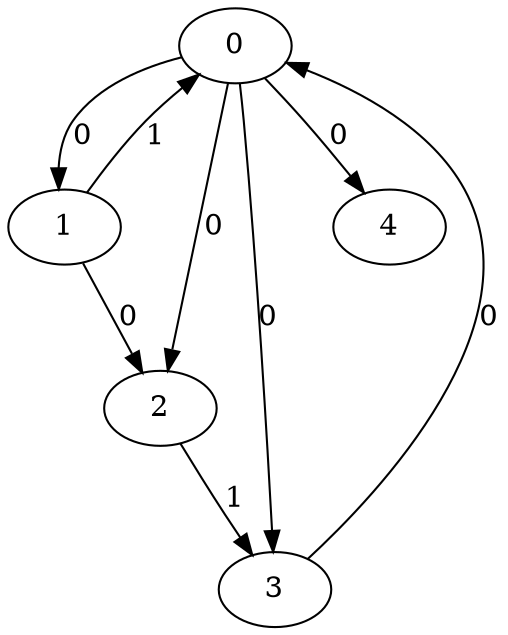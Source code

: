 // Source:536 Canonical: -1 0 0 0 0 1 -1 0 -1 -1 -1 -1 -1 1 -1 0 -1 -1 -1 -1 -1 -1 -1 -1 -1
digraph HRA_from_536_graph_000 {
  0 -> 1 [label="0"];
  0 -> 2 [label="0"];
  0 -> 3 [label="0"];
  1 -> 0 [label="1"];
  1 -> 2 [label="0"];
  2 -> 3 [label="1"];
  3 -> 0 [label="0"];
  0 -> 4 [label="0"];
}

// Source:536 Canonical: -1 0 0 0 0 1 -1 0 -1 -1 -1 -1 -1 1 -1 0 -1 -1 -1 -1 0 -1 -1 -1 -1
digraph HRA_from_536_graph_001 {
  0 -> 1 [label="0"];
  0 -> 2 [label="0"];
  0 -> 3 [label="0"];
  1 -> 0 [label="1"];
  1 -> 2 [label="0"];
  2 -> 3 [label="1"];
  3 -> 0 [label="0"];
  0 -> 4 [label="0"];
  4 -> 0 [label="0"];
}

// Source:536 Canonical: -1 0 0 0 -1 1 -1 0 -1 0 -1 -1 -1 1 -1 0 -1 -1 -1 -1 -1 -1 -1 -1 -1
digraph HRA_from_536_graph_002 {
  0 -> 1 [label="0"];
  0 -> 2 [label="0"];
  0 -> 3 [label="0"];
  1 -> 0 [label="1"];
  1 -> 2 [label="0"];
  2 -> 3 [label="1"];
  3 -> 0 [label="0"];
  1 -> 4 [label="0"];
}

// Source:536 Canonical: -1 0 0 0 0 1 -1 0 -1 0 -1 -1 -1 1 -1 0 -1 -1 -1 -1 -1 -1 -1 -1 -1
digraph HRA_from_536_graph_003 {
  0 -> 1 [label="0"];
  0 -> 2 [label="0"];
  0 -> 3 [label="0"];
  1 -> 0 [label="1"];
  1 -> 2 [label="0"];
  2 -> 3 [label="1"];
  3 -> 0 [label="0"];
  0 -> 4 [label="0"];
  1 -> 4 [label="0"];
}

// Source:536 Canonical: -1 0 0 0 -1 1 -1 0 -1 0 -1 -1 -1 1 -1 0 -1 -1 -1 -1 0 -1 -1 -1 -1
digraph HRA_from_536_graph_004 {
  0 -> 1 [label="0"];
  0 -> 2 [label="0"];
  0 -> 3 [label="0"];
  1 -> 0 [label="1"];
  1 -> 2 [label="0"];
  2 -> 3 [label="1"];
  3 -> 0 [label="0"];
  4 -> 0 [label="0"];
  1 -> 4 [label="0"];
}

// Source:536 Canonical: -1 0 0 0 0 1 -1 0 -1 0 -1 -1 -1 1 -1 0 -1 -1 -1 -1 0 -1 -1 -1 -1
digraph HRA_from_536_graph_005 {
  0 -> 1 [label="0"];
  0 -> 2 [label="0"];
  0 -> 3 [label="0"];
  1 -> 0 [label="1"];
  1 -> 2 [label="0"];
  2 -> 3 [label="1"];
  3 -> 0 [label="0"];
  0 -> 4 [label="0"];
  4 -> 0 [label="0"];
  1 -> 4 [label="0"];
}

// Source:536 Canonical: -1 0 0 0 0 1 -1 0 -1 -1 -1 -1 -1 1 -1 0 -1 -1 -1 -1 -1 0 -1 -1 -1
digraph HRA_from_536_graph_006 {
  0 -> 1 [label="0"];
  0 -> 2 [label="0"];
  0 -> 3 [label="0"];
  1 -> 0 [label="1"];
  1 -> 2 [label="0"];
  2 -> 3 [label="1"];
  3 -> 0 [label="0"];
  0 -> 4 [label="0"];
  4 -> 1 [label="0"];
}

// Source:536 Canonical: -1 0 0 0 0 1 -1 0 -1 -1 -1 -1 -1 1 -1 0 -1 -1 -1 -1 0 0 -1 -1 -1
digraph HRA_from_536_graph_007 {
  0 -> 1 [label="0"];
  0 -> 2 [label="0"];
  0 -> 3 [label="0"];
  1 -> 0 [label="1"];
  1 -> 2 [label="0"];
  2 -> 3 [label="1"];
  3 -> 0 [label="0"];
  0 -> 4 [label="0"];
  4 -> 0 [label="0"];
  4 -> 1 [label="0"];
}

// Source:536 Canonical: -1 0 0 0 -1 1 -1 0 -1 0 -1 -1 -1 1 -1 0 -1 -1 -1 -1 -1 0 -1 -1 -1
digraph HRA_from_536_graph_008 {
  0 -> 1 [label="0"];
  0 -> 2 [label="0"];
  0 -> 3 [label="0"];
  1 -> 0 [label="1"];
  1 -> 2 [label="0"];
  2 -> 3 [label="1"];
  3 -> 0 [label="0"];
  1 -> 4 [label="0"];
  4 -> 1 [label="0"];
}

// Source:536 Canonical: -1 0 0 0 0 1 -1 0 -1 0 -1 -1 -1 1 -1 0 -1 -1 -1 -1 -1 0 -1 -1 -1
digraph HRA_from_536_graph_009 {
  0 -> 1 [label="0"];
  0 -> 2 [label="0"];
  0 -> 3 [label="0"];
  1 -> 0 [label="1"];
  1 -> 2 [label="0"];
  2 -> 3 [label="1"];
  3 -> 0 [label="0"];
  0 -> 4 [label="0"];
  1 -> 4 [label="0"];
  4 -> 1 [label="0"];
}

// Source:536 Canonical: -1 0 0 0 -1 1 -1 0 -1 0 -1 -1 -1 1 -1 0 -1 -1 -1 -1 0 0 -1 -1 -1
digraph HRA_from_536_graph_010 {
  0 -> 1 [label="0"];
  0 -> 2 [label="0"];
  0 -> 3 [label="0"];
  1 -> 0 [label="1"];
  1 -> 2 [label="0"];
  2 -> 3 [label="1"];
  3 -> 0 [label="0"];
  4 -> 0 [label="0"];
  1 -> 4 [label="0"];
  4 -> 1 [label="0"];
}

// Source:536 Canonical: -1 0 0 0 0 1 -1 0 -1 0 -1 -1 -1 1 -1 0 -1 -1 -1 -1 0 0 -1 -1 -1
digraph HRA_from_536_graph_011 {
  0 -> 1 [label="0"];
  0 -> 2 [label="0"];
  0 -> 3 [label="0"];
  1 -> 0 [label="1"];
  1 -> 2 [label="0"];
  2 -> 3 [label="1"];
  3 -> 0 [label="0"];
  0 -> 4 [label="0"];
  4 -> 0 [label="0"];
  1 -> 4 [label="0"];
  4 -> 1 [label="0"];
}

// Source:536 Canonical: -1 0 0 0 -1 1 -1 0 -1 -1 -1 -1 -1 1 0 0 -1 -1 -1 -1 -1 -1 -1 -1 -1
digraph HRA_from_536_graph_012 {
  0 -> 1 [label="0"];
  0 -> 2 [label="0"];
  0 -> 3 [label="0"];
  1 -> 0 [label="1"];
  1 -> 2 [label="0"];
  2 -> 3 [label="1"];
  3 -> 0 [label="0"];
  2 -> 4 [label="0"];
}

// Source:536 Canonical: -1 0 0 0 0 1 -1 0 -1 -1 -1 -1 -1 1 0 0 -1 -1 -1 -1 -1 -1 -1 -1 -1
digraph HRA_from_536_graph_013 {
  0 -> 1 [label="0"];
  0 -> 2 [label="0"];
  0 -> 3 [label="0"];
  1 -> 0 [label="1"];
  1 -> 2 [label="0"];
  2 -> 3 [label="1"];
  3 -> 0 [label="0"];
  0 -> 4 [label="0"];
  2 -> 4 [label="0"];
}

// Source:536 Canonical: -1 0 0 0 -1 1 -1 0 -1 -1 -1 -1 -1 1 0 0 -1 -1 -1 -1 0 -1 -1 -1 -1
digraph HRA_from_536_graph_014 {
  0 -> 1 [label="0"];
  0 -> 2 [label="0"];
  0 -> 3 [label="0"];
  1 -> 0 [label="1"];
  1 -> 2 [label="0"];
  2 -> 3 [label="1"];
  3 -> 0 [label="0"];
  4 -> 0 [label="0"];
  2 -> 4 [label="0"];
}

// Source:536 Canonical: -1 0 0 0 0 1 -1 0 -1 -1 -1 -1 -1 1 0 0 -1 -1 -1 -1 0 -1 -1 -1 -1
digraph HRA_from_536_graph_015 {
  0 -> 1 [label="0"];
  0 -> 2 [label="0"];
  0 -> 3 [label="0"];
  1 -> 0 [label="1"];
  1 -> 2 [label="0"];
  2 -> 3 [label="1"];
  3 -> 0 [label="0"];
  0 -> 4 [label="0"];
  4 -> 0 [label="0"];
  2 -> 4 [label="0"];
}

// Source:536 Canonical: -1 0 0 0 -1 1 -1 0 -1 0 -1 -1 -1 1 0 0 -1 -1 -1 -1 -1 -1 -1 -1 -1
digraph HRA_from_536_graph_016 {
  0 -> 1 [label="0"];
  0 -> 2 [label="0"];
  0 -> 3 [label="0"];
  1 -> 0 [label="1"];
  1 -> 2 [label="0"];
  2 -> 3 [label="1"];
  3 -> 0 [label="0"];
  1 -> 4 [label="0"];
  2 -> 4 [label="0"];
}

// Source:536 Canonical: -1 0 0 0 0 1 -1 0 -1 0 -1 -1 -1 1 0 0 -1 -1 -1 -1 -1 -1 -1 -1 -1
digraph HRA_from_536_graph_017 {
  0 -> 1 [label="0"];
  0 -> 2 [label="0"];
  0 -> 3 [label="0"];
  1 -> 0 [label="1"];
  1 -> 2 [label="0"];
  2 -> 3 [label="1"];
  3 -> 0 [label="0"];
  0 -> 4 [label="0"];
  1 -> 4 [label="0"];
  2 -> 4 [label="0"];
}

// Source:536 Canonical: -1 0 0 0 -1 1 -1 0 -1 0 -1 -1 -1 1 0 0 -1 -1 -1 -1 0 -1 -1 -1 -1
digraph HRA_from_536_graph_018 {
  0 -> 1 [label="0"];
  0 -> 2 [label="0"];
  0 -> 3 [label="0"];
  1 -> 0 [label="1"];
  1 -> 2 [label="0"];
  2 -> 3 [label="1"];
  3 -> 0 [label="0"];
  4 -> 0 [label="0"];
  1 -> 4 [label="0"];
  2 -> 4 [label="0"];
}

// Source:536 Canonical: -1 0 0 0 0 1 -1 0 -1 0 -1 -1 -1 1 0 0 -1 -1 -1 -1 0 -1 -1 -1 -1
digraph HRA_from_536_graph_019 {
  0 -> 1 [label="0"];
  0 -> 2 [label="0"];
  0 -> 3 [label="0"];
  1 -> 0 [label="1"];
  1 -> 2 [label="0"];
  2 -> 3 [label="1"];
  3 -> 0 [label="0"];
  0 -> 4 [label="0"];
  4 -> 0 [label="0"];
  1 -> 4 [label="0"];
  2 -> 4 [label="0"];
}

// Source:536 Canonical: -1 0 0 0 -1 1 -1 0 -1 -1 -1 -1 -1 1 0 0 -1 -1 -1 -1 -1 0 -1 -1 -1
digraph HRA_from_536_graph_020 {
  0 -> 1 [label="0"];
  0 -> 2 [label="0"];
  0 -> 3 [label="0"];
  1 -> 0 [label="1"];
  1 -> 2 [label="0"];
  2 -> 3 [label="1"];
  3 -> 0 [label="0"];
  4 -> 1 [label="0"];
  2 -> 4 [label="0"];
}

// Source:536 Canonical: -1 0 0 0 0 1 -1 0 -1 -1 -1 -1 -1 1 0 0 -1 -1 -1 -1 -1 0 -1 -1 -1
digraph HRA_from_536_graph_021 {
  0 -> 1 [label="0"];
  0 -> 2 [label="0"];
  0 -> 3 [label="0"];
  1 -> 0 [label="1"];
  1 -> 2 [label="0"];
  2 -> 3 [label="1"];
  3 -> 0 [label="0"];
  0 -> 4 [label="0"];
  4 -> 1 [label="0"];
  2 -> 4 [label="0"];
}

// Source:536 Canonical: -1 0 0 0 -1 1 -1 0 -1 -1 -1 -1 -1 1 0 0 -1 -1 -1 -1 0 0 -1 -1 -1
digraph HRA_from_536_graph_022 {
  0 -> 1 [label="0"];
  0 -> 2 [label="0"];
  0 -> 3 [label="0"];
  1 -> 0 [label="1"];
  1 -> 2 [label="0"];
  2 -> 3 [label="1"];
  3 -> 0 [label="0"];
  4 -> 0 [label="0"];
  4 -> 1 [label="0"];
  2 -> 4 [label="0"];
}

// Source:536 Canonical: -1 0 0 0 0 1 -1 0 -1 -1 -1 -1 -1 1 0 0 -1 -1 -1 -1 0 0 -1 -1 -1
digraph HRA_from_536_graph_023 {
  0 -> 1 [label="0"];
  0 -> 2 [label="0"];
  0 -> 3 [label="0"];
  1 -> 0 [label="1"];
  1 -> 2 [label="0"];
  2 -> 3 [label="1"];
  3 -> 0 [label="0"];
  0 -> 4 [label="0"];
  4 -> 0 [label="0"];
  4 -> 1 [label="0"];
  2 -> 4 [label="0"];
}

// Source:536 Canonical: -1 0 0 0 -1 1 -1 0 -1 0 -1 -1 -1 1 0 0 -1 -1 -1 -1 -1 0 -1 -1 -1
digraph HRA_from_536_graph_024 {
  0 -> 1 [label="0"];
  0 -> 2 [label="0"];
  0 -> 3 [label="0"];
  1 -> 0 [label="1"];
  1 -> 2 [label="0"];
  2 -> 3 [label="1"];
  3 -> 0 [label="0"];
  1 -> 4 [label="0"];
  4 -> 1 [label="0"];
  2 -> 4 [label="0"];
}

// Source:536 Canonical: -1 0 0 0 0 1 -1 0 -1 0 -1 -1 -1 1 0 0 -1 -1 -1 -1 -1 0 -1 -1 -1
digraph HRA_from_536_graph_025 {
  0 -> 1 [label="0"];
  0 -> 2 [label="0"];
  0 -> 3 [label="0"];
  1 -> 0 [label="1"];
  1 -> 2 [label="0"];
  2 -> 3 [label="1"];
  3 -> 0 [label="0"];
  0 -> 4 [label="0"];
  1 -> 4 [label="0"];
  4 -> 1 [label="0"];
  2 -> 4 [label="0"];
}

// Source:536 Canonical: -1 0 0 0 -1 1 -1 0 -1 0 -1 -1 -1 1 0 0 -1 -1 -1 -1 0 0 -1 -1 -1
digraph HRA_from_536_graph_026 {
  0 -> 1 [label="0"];
  0 -> 2 [label="0"];
  0 -> 3 [label="0"];
  1 -> 0 [label="1"];
  1 -> 2 [label="0"];
  2 -> 3 [label="1"];
  3 -> 0 [label="0"];
  4 -> 0 [label="0"];
  1 -> 4 [label="0"];
  4 -> 1 [label="0"];
  2 -> 4 [label="0"];
}

// Source:536 Canonical: -1 0 0 0 0 1 -1 0 -1 0 -1 -1 -1 1 0 0 -1 -1 -1 -1 0 0 -1 -1 -1
digraph HRA_from_536_graph_027 {
  0 -> 1 [label="0"];
  0 -> 2 [label="0"];
  0 -> 3 [label="0"];
  1 -> 0 [label="1"];
  1 -> 2 [label="0"];
  2 -> 3 [label="1"];
  3 -> 0 [label="0"];
  0 -> 4 [label="0"];
  4 -> 0 [label="0"];
  1 -> 4 [label="0"];
  4 -> 1 [label="0"];
  2 -> 4 [label="0"];
}

// Source:536 Canonical: -1 0 0 0 0 1 -1 0 -1 -1 -1 -1 -1 1 -1 0 -1 -1 -1 -1 -1 -1 0 -1 -1
digraph HRA_from_536_graph_028 {
  0 -> 1 [label="0"];
  0 -> 2 [label="0"];
  0 -> 3 [label="0"];
  1 -> 0 [label="1"];
  1 -> 2 [label="0"];
  2 -> 3 [label="1"];
  3 -> 0 [label="0"];
  0 -> 4 [label="0"];
  4 -> 2 [label="0"];
}

// Source:536 Canonical: -1 0 0 0 0 1 -1 0 -1 -1 -1 -1 -1 1 -1 0 -1 -1 -1 -1 0 -1 0 -1 -1
digraph HRA_from_536_graph_029 {
  0 -> 1 [label="0"];
  0 -> 2 [label="0"];
  0 -> 3 [label="0"];
  1 -> 0 [label="1"];
  1 -> 2 [label="0"];
  2 -> 3 [label="1"];
  3 -> 0 [label="0"];
  0 -> 4 [label="0"];
  4 -> 0 [label="0"];
  4 -> 2 [label="0"];
}

// Source:536 Canonical: -1 0 0 0 -1 1 -1 0 -1 0 -1 -1 -1 1 -1 0 -1 -1 -1 -1 -1 -1 0 -1 -1
digraph HRA_from_536_graph_030 {
  0 -> 1 [label="0"];
  0 -> 2 [label="0"];
  0 -> 3 [label="0"];
  1 -> 0 [label="1"];
  1 -> 2 [label="0"];
  2 -> 3 [label="1"];
  3 -> 0 [label="0"];
  1 -> 4 [label="0"];
  4 -> 2 [label="0"];
}

// Source:536 Canonical: -1 0 0 0 0 1 -1 0 -1 0 -1 -1 -1 1 -1 0 -1 -1 -1 -1 -1 -1 0 -1 -1
digraph HRA_from_536_graph_031 {
  0 -> 1 [label="0"];
  0 -> 2 [label="0"];
  0 -> 3 [label="0"];
  1 -> 0 [label="1"];
  1 -> 2 [label="0"];
  2 -> 3 [label="1"];
  3 -> 0 [label="0"];
  0 -> 4 [label="0"];
  1 -> 4 [label="0"];
  4 -> 2 [label="0"];
}

// Source:536 Canonical: -1 0 0 0 -1 1 -1 0 -1 0 -1 -1 -1 1 -1 0 -1 -1 -1 -1 0 -1 0 -1 -1
digraph HRA_from_536_graph_032 {
  0 -> 1 [label="0"];
  0 -> 2 [label="0"];
  0 -> 3 [label="0"];
  1 -> 0 [label="1"];
  1 -> 2 [label="0"];
  2 -> 3 [label="1"];
  3 -> 0 [label="0"];
  4 -> 0 [label="0"];
  1 -> 4 [label="0"];
  4 -> 2 [label="0"];
}

// Source:536 Canonical: -1 0 0 0 0 1 -1 0 -1 0 -1 -1 -1 1 -1 0 -1 -1 -1 -1 0 -1 0 -1 -1
digraph HRA_from_536_graph_033 {
  0 -> 1 [label="0"];
  0 -> 2 [label="0"];
  0 -> 3 [label="0"];
  1 -> 0 [label="1"];
  1 -> 2 [label="0"];
  2 -> 3 [label="1"];
  3 -> 0 [label="0"];
  0 -> 4 [label="0"];
  4 -> 0 [label="0"];
  1 -> 4 [label="0"];
  4 -> 2 [label="0"];
}

// Source:536 Canonical: -1 0 0 0 0 1 -1 0 -1 -1 -1 -1 -1 1 -1 0 -1 -1 -1 -1 -1 0 0 -1 -1
digraph HRA_from_536_graph_034 {
  0 -> 1 [label="0"];
  0 -> 2 [label="0"];
  0 -> 3 [label="0"];
  1 -> 0 [label="1"];
  1 -> 2 [label="0"];
  2 -> 3 [label="1"];
  3 -> 0 [label="0"];
  0 -> 4 [label="0"];
  4 -> 1 [label="0"];
  4 -> 2 [label="0"];
}

// Source:536 Canonical: -1 0 0 0 0 1 -1 0 -1 -1 -1 -1 -1 1 -1 0 -1 -1 -1 -1 0 0 0 -1 -1
digraph HRA_from_536_graph_035 {
  0 -> 1 [label="0"];
  0 -> 2 [label="0"];
  0 -> 3 [label="0"];
  1 -> 0 [label="1"];
  1 -> 2 [label="0"];
  2 -> 3 [label="1"];
  3 -> 0 [label="0"];
  0 -> 4 [label="0"];
  4 -> 0 [label="0"];
  4 -> 1 [label="0"];
  4 -> 2 [label="0"];
}

// Source:536 Canonical: -1 0 0 0 -1 1 -1 0 -1 0 -1 -1 -1 1 -1 0 -1 -1 -1 -1 -1 0 0 -1 -1
digraph HRA_from_536_graph_036 {
  0 -> 1 [label="0"];
  0 -> 2 [label="0"];
  0 -> 3 [label="0"];
  1 -> 0 [label="1"];
  1 -> 2 [label="0"];
  2 -> 3 [label="1"];
  3 -> 0 [label="0"];
  1 -> 4 [label="0"];
  4 -> 1 [label="0"];
  4 -> 2 [label="0"];
}

// Source:536 Canonical: -1 0 0 0 0 1 -1 0 -1 0 -1 -1 -1 1 -1 0 -1 -1 -1 -1 -1 0 0 -1 -1
digraph HRA_from_536_graph_037 {
  0 -> 1 [label="0"];
  0 -> 2 [label="0"];
  0 -> 3 [label="0"];
  1 -> 0 [label="1"];
  1 -> 2 [label="0"];
  2 -> 3 [label="1"];
  3 -> 0 [label="0"];
  0 -> 4 [label="0"];
  1 -> 4 [label="0"];
  4 -> 1 [label="0"];
  4 -> 2 [label="0"];
}

// Source:536 Canonical: -1 0 0 0 -1 1 -1 0 -1 0 -1 -1 -1 1 -1 0 -1 -1 -1 -1 0 0 0 -1 -1
digraph HRA_from_536_graph_038 {
  0 -> 1 [label="0"];
  0 -> 2 [label="0"];
  0 -> 3 [label="0"];
  1 -> 0 [label="1"];
  1 -> 2 [label="0"];
  2 -> 3 [label="1"];
  3 -> 0 [label="0"];
  4 -> 0 [label="0"];
  1 -> 4 [label="0"];
  4 -> 1 [label="0"];
  4 -> 2 [label="0"];
}

// Source:536 Canonical: -1 0 0 0 0 1 -1 0 -1 0 -1 -1 -1 1 -1 0 -1 -1 -1 -1 0 0 0 -1 -1
digraph HRA_from_536_graph_039 {
  0 -> 1 [label="0"];
  0 -> 2 [label="0"];
  0 -> 3 [label="0"];
  1 -> 0 [label="1"];
  1 -> 2 [label="0"];
  2 -> 3 [label="1"];
  3 -> 0 [label="0"];
  0 -> 4 [label="0"];
  4 -> 0 [label="0"];
  1 -> 4 [label="0"];
  4 -> 1 [label="0"];
  4 -> 2 [label="0"];
}

// Source:536 Canonical: -1 0 0 0 -1 1 -1 0 -1 -1 -1 -1 -1 1 0 0 -1 -1 -1 -1 -1 -1 0 -1 -1
digraph HRA_from_536_graph_040 {
  0 -> 1 [label="0"];
  0 -> 2 [label="0"];
  0 -> 3 [label="0"];
  1 -> 0 [label="1"];
  1 -> 2 [label="0"];
  2 -> 3 [label="1"];
  3 -> 0 [label="0"];
  2 -> 4 [label="0"];
  4 -> 2 [label="0"];
}

// Source:536 Canonical: -1 0 0 0 0 1 -1 0 -1 -1 -1 -1 -1 1 0 0 -1 -1 -1 -1 -1 -1 0 -1 -1
digraph HRA_from_536_graph_041 {
  0 -> 1 [label="0"];
  0 -> 2 [label="0"];
  0 -> 3 [label="0"];
  1 -> 0 [label="1"];
  1 -> 2 [label="0"];
  2 -> 3 [label="1"];
  3 -> 0 [label="0"];
  0 -> 4 [label="0"];
  2 -> 4 [label="0"];
  4 -> 2 [label="0"];
}

// Source:536 Canonical: -1 0 0 0 -1 1 -1 0 -1 -1 -1 -1 -1 1 0 0 -1 -1 -1 -1 0 -1 0 -1 -1
digraph HRA_from_536_graph_042 {
  0 -> 1 [label="0"];
  0 -> 2 [label="0"];
  0 -> 3 [label="0"];
  1 -> 0 [label="1"];
  1 -> 2 [label="0"];
  2 -> 3 [label="1"];
  3 -> 0 [label="0"];
  4 -> 0 [label="0"];
  2 -> 4 [label="0"];
  4 -> 2 [label="0"];
}

// Source:536 Canonical: -1 0 0 0 0 1 -1 0 -1 -1 -1 -1 -1 1 0 0 -1 -1 -1 -1 0 -1 0 -1 -1
digraph HRA_from_536_graph_043 {
  0 -> 1 [label="0"];
  0 -> 2 [label="0"];
  0 -> 3 [label="0"];
  1 -> 0 [label="1"];
  1 -> 2 [label="0"];
  2 -> 3 [label="1"];
  3 -> 0 [label="0"];
  0 -> 4 [label="0"];
  4 -> 0 [label="0"];
  2 -> 4 [label="0"];
  4 -> 2 [label="0"];
}

// Source:536 Canonical: -1 0 0 0 -1 1 -1 0 -1 0 -1 -1 -1 1 0 0 -1 -1 -1 -1 -1 -1 0 -1 -1
digraph HRA_from_536_graph_044 {
  0 -> 1 [label="0"];
  0 -> 2 [label="0"];
  0 -> 3 [label="0"];
  1 -> 0 [label="1"];
  1 -> 2 [label="0"];
  2 -> 3 [label="1"];
  3 -> 0 [label="0"];
  1 -> 4 [label="0"];
  2 -> 4 [label="0"];
  4 -> 2 [label="0"];
}

// Source:536 Canonical: -1 0 0 0 0 1 -1 0 -1 0 -1 -1 -1 1 0 0 -1 -1 -1 -1 -1 -1 0 -1 -1
digraph HRA_from_536_graph_045 {
  0 -> 1 [label="0"];
  0 -> 2 [label="0"];
  0 -> 3 [label="0"];
  1 -> 0 [label="1"];
  1 -> 2 [label="0"];
  2 -> 3 [label="1"];
  3 -> 0 [label="0"];
  0 -> 4 [label="0"];
  1 -> 4 [label="0"];
  2 -> 4 [label="0"];
  4 -> 2 [label="0"];
}

// Source:536 Canonical: -1 0 0 0 -1 1 -1 0 -1 0 -1 -1 -1 1 0 0 -1 -1 -1 -1 0 -1 0 -1 -1
digraph HRA_from_536_graph_046 {
  0 -> 1 [label="0"];
  0 -> 2 [label="0"];
  0 -> 3 [label="0"];
  1 -> 0 [label="1"];
  1 -> 2 [label="0"];
  2 -> 3 [label="1"];
  3 -> 0 [label="0"];
  4 -> 0 [label="0"];
  1 -> 4 [label="0"];
  2 -> 4 [label="0"];
  4 -> 2 [label="0"];
}

// Source:536 Canonical: -1 0 0 0 0 1 -1 0 -1 0 -1 -1 -1 1 0 0 -1 -1 -1 -1 0 -1 0 -1 -1
digraph HRA_from_536_graph_047 {
  0 -> 1 [label="0"];
  0 -> 2 [label="0"];
  0 -> 3 [label="0"];
  1 -> 0 [label="1"];
  1 -> 2 [label="0"];
  2 -> 3 [label="1"];
  3 -> 0 [label="0"];
  0 -> 4 [label="0"];
  4 -> 0 [label="0"];
  1 -> 4 [label="0"];
  2 -> 4 [label="0"];
  4 -> 2 [label="0"];
}

// Source:536 Canonical: -1 0 0 0 -1 1 -1 0 -1 -1 -1 -1 -1 1 0 0 -1 -1 -1 -1 -1 0 0 -1 -1
digraph HRA_from_536_graph_048 {
  0 -> 1 [label="0"];
  0 -> 2 [label="0"];
  0 -> 3 [label="0"];
  1 -> 0 [label="1"];
  1 -> 2 [label="0"];
  2 -> 3 [label="1"];
  3 -> 0 [label="0"];
  4 -> 1 [label="0"];
  2 -> 4 [label="0"];
  4 -> 2 [label="0"];
}

// Source:536 Canonical: -1 0 0 0 0 1 -1 0 -1 -1 -1 -1 -1 1 0 0 -1 -1 -1 -1 -1 0 0 -1 -1
digraph HRA_from_536_graph_049 {
  0 -> 1 [label="0"];
  0 -> 2 [label="0"];
  0 -> 3 [label="0"];
  1 -> 0 [label="1"];
  1 -> 2 [label="0"];
  2 -> 3 [label="1"];
  3 -> 0 [label="0"];
  0 -> 4 [label="0"];
  4 -> 1 [label="0"];
  2 -> 4 [label="0"];
  4 -> 2 [label="0"];
}

// Source:536 Canonical: -1 0 0 0 -1 1 -1 0 -1 -1 -1 -1 -1 1 0 0 -1 -1 -1 -1 0 0 0 -1 -1
digraph HRA_from_536_graph_050 {
  0 -> 1 [label="0"];
  0 -> 2 [label="0"];
  0 -> 3 [label="0"];
  1 -> 0 [label="1"];
  1 -> 2 [label="0"];
  2 -> 3 [label="1"];
  3 -> 0 [label="0"];
  4 -> 0 [label="0"];
  4 -> 1 [label="0"];
  2 -> 4 [label="0"];
  4 -> 2 [label="0"];
}

// Source:536 Canonical: -1 0 0 0 0 1 -1 0 -1 -1 -1 -1 -1 1 0 0 -1 -1 -1 -1 0 0 0 -1 -1
digraph HRA_from_536_graph_051 {
  0 -> 1 [label="0"];
  0 -> 2 [label="0"];
  0 -> 3 [label="0"];
  1 -> 0 [label="1"];
  1 -> 2 [label="0"];
  2 -> 3 [label="1"];
  3 -> 0 [label="0"];
  0 -> 4 [label="0"];
  4 -> 0 [label="0"];
  4 -> 1 [label="0"];
  2 -> 4 [label="0"];
  4 -> 2 [label="0"];
}

// Source:536 Canonical: -1 0 0 0 -1 1 -1 0 -1 0 -1 -1 -1 1 0 0 -1 -1 -1 -1 -1 0 0 -1 -1
digraph HRA_from_536_graph_052 {
  0 -> 1 [label="0"];
  0 -> 2 [label="0"];
  0 -> 3 [label="0"];
  1 -> 0 [label="1"];
  1 -> 2 [label="0"];
  2 -> 3 [label="1"];
  3 -> 0 [label="0"];
  1 -> 4 [label="0"];
  4 -> 1 [label="0"];
  2 -> 4 [label="0"];
  4 -> 2 [label="0"];
}

// Source:536 Canonical: -1 0 0 0 0 1 -1 0 -1 0 -1 -1 -1 1 0 0 -1 -1 -1 -1 -1 0 0 -1 -1
digraph HRA_from_536_graph_053 {
  0 -> 1 [label="0"];
  0 -> 2 [label="0"];
  0 -> 3 [label="0"];
  1 -> 0 [label="1"];
  1 -> 2 [label="0"];
  2 -> 3 [label="1"];
  3 -> 0 [label="0"];
  0 -> 4 [label="0"];
  1 -> 4 [label="0"];
  4 -> 1 [label="0"];
  2 -> 4 [label="0"];
  4 -> 2 [label="0"];
}

// Source:536 Canonical: -1 0 0 0 -1 1 -1 0 -1 0 -1 -1 -1 1 0 0 -1 -1 -1 -1 0 0 0 -1 -1
digraph HRA_from_536_graph_054 {
  0 -> 1 [label="0"];
  0 -> 2 [label="0"];
  0 -> 3 [label="0"];
  1 -> 0 [label="1"];
  1 -> 2 [label="0"];
  2 -> 3 [label="1"];
  3 -> 0 [label="0"];
  4 -> 0 [label="0"];
  1 -> 4 [label="0"];
  4 -> 1 [label="0"];
  2 -> 4 [label="0"];
  4 -> 2 [label="0"];
}

// Source:536 Canonical: -1 0 0 0 0 1 -1 0 -1 0 -1 -1 -1 1 0 0 -1 -1 -1 -1 0 0 0 -1 -1
digraph HRA_from_536_graph_055 {
  0 -> 1 [label="0"];
  0 -> 2 [label="0"];
  0 -> 3 [label="0"];
  1 -> 0 [label="1"];
  1 -> 2 [label="0"];
  2 -> 3 [label="1"];
  3 -> 0 [label="0"];
  0 -> 4 [label="0"];
  4 -> 0 [label="0"];
  1 -> 4 [label="0"];
  4 -> 1 [label="0"];
  2 -> 4 [label="0"];
  4 -> 2 [label="0"];
}

// Source:536 Canonical: -1 0 0 0 -1 1 -1 0 -1 -1 -1 -1 -1 1 -1 0 -1 -1 -1 0 -1 -1 -1 -1 -1
digraph HRA_from_536_graph_056 {
  0 -> 1 [label="0"];
  0 -> 2 [label="0"];
  0 -> 3 [label="0"];
  1 -> 0 [label="1"];
  1 -> 2 [label="0"];
  2 -> 3 [label="1"];
  3 -> 0 [label="0"];
  3 -> 4 [label="0"];
}

// Source:536 Canonical: -1 0 0 0 0 1 -1 0 -1 -1 -1 -1 -1 1 -1 0 -1 -1 -1 0 -1 -1 -1 -1 -1
digraph HRA_from_536_graph_057 {
  0 -> 1 [label="0"];
  0 -> 2 [label="0"];
  0 -> 3 [label="0"];
  1 -> 0 [label="1"];
  1 -> 2 [label="0"];
  2 -> 3 [label="1"];
  3 -> 0 [label="0"];
  0 -> 4 [label="0"];
  3 -> 4 [label="0"];
}

// Source:536 Canonical: -1 0 0 0 -1 1 -1 0 -1 -1 -1 -1 -1 1 -1 0 -1 -1 -1 0 0 -1 -1 -1 -1
digraph HRA_from_536_graph_058 {
  0 -> 1 [label="0"];
  0 -> 2 [label="0"];
  0 -> 3 [label="0"];
  1 -> 0 [label="1"];
  1 -> 2 [label="0"];
  2 -> 3 [label="1"];
  3 -> 0 [label="0"];
  4 -> 0 [label="0"];
  3 -> 4 [label="0"];
}

// Source:536 Canonical: -1 0 0 0 0 1 -1 0 -1 -1 -1 -1 -1 1 -1 0 -1 -1 -1 0 0 -1 -1 -1 -1
digraph HRA_from_536_graph_059 {
  0 -> 1 [label="0"];
  0 -> 2 [label="0"];
  0 -> 3 [label="0"];
  1 -> 0 [label="1"];
  1 -> 2 [label="0"];
  2 -> 3 [label="1"];
  3 -> 0 [label="0"];
  0 -> 4 [label="0"];
  4 -> 0 [label="0"];
  3 -> 4 [label="0"];
}

// Source:536 Canonical: -1 0 0 0 -1 1 -1 0 -1 0 -1 -1 -1 1 -1 0 -1 -1 -1 0 -1 -1 -1 -1 -1
digraph HRA_from_536_graph_060 {
  0 -> 1 [label="0"];
  0 -> 2 [label="0"];
  0 -> 3 [label="0"];
  1 -> 0 [label="1"];
  1 -> 2 [label="0"];
  2 -> 3 [label="1"];
  3 -> 0 [label="0"];
  1 -> 4 [label="0"];
  3 -> 4 [label="0"];
}

// Source:536 Canonical: -1 0 0 0 0 1 -1 0 -1 0 -1 -1 -1 1 -1 0 -1 -1 -1 0 -1 -1 -1 -1 -1
digraph HRA_from_536_graph_061 {
  0 -> 1 [label="0"];
  0 -> 2 [label="0"];
  0 -> 3 [label="0"];
  1 -> 0 [label="1"];
  1 -> 2 [label="0"];
  2 -> 3 [label="1"];
  3 -> 0 [label="0"];
  0 -> 4 [label="0"];
  1 -> 4 [label="0"];
  3 -> 4 [label="0"];
}

// Source:536 Canonical: -1 0 0 0 -1 1 -1 0 -1 0 -1 -1 -1 1 -1 0 -1 -1 -1 0 0 -1 -1 -1 -1
digraph HRA_from_536_graph_062 {
  0 -> 1 [label="0"];
  0 -> 2 [label="0"];
  0 -> 3 [label="0"];
  1 -> 0 [label="1"];
  1 -> 2 [label="0"];
  2 -> 3 [label="1"];
  3 -> 0 [label="0"];
  4 -> 0 [label="0"];
  1 -> 4 [label="0"];
  3 -> 4 [label="0"];
}

// Source:536 Canonical: -1 0 0 0 0 1 -1 0 -1 0 -1 -1 -1 1 -1 0 -1 -1 -1 0 0 -1 -1 -1 -1
digraph HRA_from_536_graph_063 {
  0 -> 1 [label="0"];
  0 -> 2 [label="0"];
  0 -> 3 [label="0"];
  1 -> 0 [label="1"];
  1 -> 2 [label="0"];
  2 -> 3 [label="1"];
  3 -> 0 [label="0"];
  0 -> 4 [label="0"];
  4 -> 0 [label="0"];
  1 -> 4 [label="0"];
  3 -> 4 [label="0"];
}

// Source:536 Canonical: -1 0 0 0 -1 1 -1 0 -1 -1 -1 -1 -1 1 -1 0 -1 -1 -1 0 -1 0 -1 -1 -1
digraph HRA_from_536_graph_064 {
  0 -> 1 [label="0"];
  0 -> 2 [label="0"];
  0 -> 3 [label="0"];
  1 -> 0 [label="1"];
  1 -> 2 [label="0"];
  2 -> 3 [label="1"];
  3 -> 0 [label="0"];
  4 -> 1 [label="0"];
  3 -> 4 [label="0"];
}

// Source:536 Canonical: -1 0 0 0 0 1 -1 0 -1 -1 -1 -1 -1 1 -1 0 -1 -1 -1 0 -1 0 -1 -1 -1
digraph HRA_from_536_graph_065 {
  0 -> 1 [label="0"];
  0 -> 2 [label="0"];
  0 -> 3 [label="0"];
  1 -> 0 [label="1"];
  1 -> 2 [label="0"];
  2 -> 3 [label="1"];
  3 -> 0 [label="0"];
  0 -> 4 [label="0"];
  4 -> 1 [label="0"];
  3 -> 4 [label="0"];
}

// Source:536 Canonical: -1 0 0 0 -1 1 -1 0 -1 -1 -1 -1 -1 1 -1 0 -1 -1 -1 0 0 0 -1 -1 -1
digraph HRA_from_536_graph_066 {
  0 -> 1 [label="0"];
  0 -> 2 [label="0"];
  0 -> 3 [label="0"];
  1 -> 0 [label="1"];
  1 -> 2 [label="0"];
  2 -> 3 [label="1"];
  3 -> 0 [label="0"];
  4 -> 0 [label="0"];
  4 -> 1 [label="0"];
  3 -> 4 [label="0"];
}

// Source:536 Canonical: -1 0 0 0 0 1 -1 0 -1 -1 -1 -1 -1 1 -1 0 -1 -1 -1 0 0 0 -1 -1 -1
digraph HRA_from_536_graph_067 {
  0 -> 1 [label="0"];
  0 -> 2 [label="0"];
  0 -> 3 [label="0"];
  1 -> 0 [label="1"];
  1 -> 2 [label="0"];
  2 -> 3 [label="1"];
  3 -> 0 [label="0"];
  0 -> 4 [label="0"];
  4 -> 0 [label="0"];
  4 -> 1 [label="0"];
  3 -> 4 [label="0"];
}

// Source:536 Canonical: -1 0 0 0 -1 1 -1 0 -1 0 -1 -1 -1 1 -1 0 -1 -1 -1 0 -1 0 -1 -1 -1
digraph HRA_from_536_graph_068 {
  0 -> 1 [label="0"];
  0 -> 2 [label="0"];
  0 -> 3 [label="0"];
  1 -> 0 [label="1"];
  1 -> 2 [label="0"];
  2 -> 3 [label="1"];
  3 -> 0 [label="0"];
  1 -> 4 [label="0"];
  4 -> 1 [label="0"];
  3 -> 4 [label="0"];
}

// Source:536 Canonical: -1 0 0 0 0 1 -1 0 -1 0 -1 -1 -1 1 -1 0 -1 -1 -1 0 -1 0 -1 -1 -1
digraph HRA_from_536_graph_069 {
  0 -> 1 [label="0"];
  0 -> 2 [label="0"];
  0 -> 3 [label="0"];
  1 -> 0 [label="1"];
  1 -> 2 [label="0"];
  2 -> 3 [label="1"];
  3 -> 0 [label="0"];
  0 -> 4 [label="0"];
  1 -> 4 [label="0"];
  4 -> 1 [label="0"];
  3 -> 4 [label="0"];
}

// Source:536 Canonical: -1 0 0 0 -1 1 -1 0 -1 0 -1 -1 -1 1 -1 0 -1 -1 -1 0 0 0 -1 -1 -1
digraph HRA_from_536_graph_070 {
  0 -> 1 [label="0"];
  0 -> 2 [label="0"];
  0 -> 3 [label="0"];
  1 -> 0 [label="1"];
  1 -> 2 [label="0"];
  2 -> 3 [label="1"];
  3 -> 0 [label="0"];
  4 -> 0 [label="0"];
  1 -> 4 [label="0"];
  4 -> 1 [label="0"];
  3 -> 4 [label="0"];
}

// Source:536 Canonical: -1 0 0 0 0 1 -1 0 -1 0 -1 -1 -1 1 -1 0 -1 -1 -1 0 0 0 -1 -1 -1
digraph HRA_from_536_graph_071 {
  0 -> 1 [label="0"];
  0 -> 2 [label="0"];
  0 -> 3 [label="0"];
  1 -> 0 [label="1"];
  1 -> 2 [label="0"];
  2 -> 3 [label="1"];
  3 -> 0 [label="0"];
  0 -> 4 [label="0"];
  4 -> 0 [label="0"];
  1 -> 4 [label="0"];
  4 -> 1 [label="0"];
  3 -> 4 [label="0"];
}

// Source:536 Canonical: -1 0 0 0 -1 1 -1 0 -1 -1 -1 -1 -1 1 0 0 -1 -1 -1 0 -1 -1 -1 -1 -1
digraph HRA_from_536_graph_072 {
  0 -> 1 [label="0"];
  0 -> 2 [label="0"];
  0 -> 3 [label="0"];
  1 -> 0 [label="1"];
  1 -> 2 [label="0"];
  2 -> 3 [label="1"];
  3 -> 0 [label="0"];
  2 -> 4 [label="0"];
  3 -> 4 [label="0"];
}

// Source:536 Canonical: -1 0 0 0 0 1 -1 0 -1 -1 -1 -1 -1 1 0 0 -1 -1 -1 0 -1 -1 -1 -1 -1
digraph HRA_from_536_graph_073 {
  0 -> 1 [label="0"];
  0 -> 2 [label="0"];
  0 -> 3 [label="0"];
  1 -> 0 [label="1"];
  1 -> 2 [label="0"];
  2 -> 3 [label="1"];
  3 -> 0 [label="0"];
  0 -> 4 [label="0"];
  2 -> 4 [label="0"];
  3 -> 4 [label="0"];
}

// Source:536 Canonical: -1 0 0 0 -1 1 -1 0 -1 -1 -1 -1 -1 1 0 0 -1 -1 -1 0 0 -1 -1 -1 -1
digraph HRA_from_536_graph_074 {
  0 -> 1 [label="0"];
  0 -> 2 [label="0"];
  0 -> 3 [label="0"];
  1 -> 0 [label="1"];
  1 -> 2 [label="0"];
  2 -> 3 [label="1"];
  3 -> 0 [label="0"];
  4 -> 0 [label="0"];
  2 -> 4 [label="0"];
  3 -> 4 [label="0"];
}

// Source:536 Canonical: -1 0 0 0 0 1 -1 0 -1 -1 -1 -1 -1 1 0 0 -1 -1 -1 0 0 -1 -1 -1 -1
digraph HRA_from_536_graph_075 {
  0 -> 1 [label="0"];
  0 -> 2 [label="0"];
  0 -> 3 [label="0"];
  1 -> 0 [label="1"];
  1 -> 2 [label="0"];
  2 -> 3 [label="1"];
  3 -> 0 [label="0"];
  0 -> 4 [label="0"];
  4 -> 0 [label="0"];
  2 -> 4 [label="0"];
  3 -> 4 [label="0"];
}

// Source:536 Canonical: -1 0 0 0 -1 1 -1 0 -1 0 -1 -1 -1 1 0 0 -1 -1 -1 0 -1 -1 -1 -1 -1
digraph HRA_from_536_graph_076 {
  0 -> 1 [label="0"];
  0 -> 2 [label="0"];
  0 -> 3 [label="0"];
  1 -> 0 [label="1"];
  1 -> 2 [label="0"];
  2 -> 3 [label="1"];
  3 -> 0 [label="0"];
  1 -> 4 [label="0"];
  2 -> 4 [label="0"];
  3 -> 4 [label="0"];
}

// Source:536 Canonical: -1 0 0 0 0 1 -1 0 -1 0 -1 -1 -1 1 0 0 -1 -1 -1 0 -1 -1 -1 -1 -1
digraph HRA_from_536_graph_077 {
  0 -> 1 [label="0"];
  0 -> 2 [label="0"];
  0 -> 3 [label="0"];
  1 -> 0 [label="1"];
  1 -> 2 [label="0"];
  2 -> 3 [label="1"];
  3 -> 0 [label="0"];
  0 -> 4 [label="0"];
  1 -> 4 [label="0"];
  2 -> 4 [label="0"];
  3 -> 4 [label="0"];
}

// Source:536 Canonical: -1 0 0 0 -1 1 -1 0 -1 0 -1 -1 -1 1 0 0 -1 -1 -1 0 0 -1 -1 -1 -1
digraph HRA_from_536_graph_078 {
  0 -> 1 [label="0"];
  0 -> 2 [label="0"];
  0 -> 3 [label="0"];
  1 -> 0 [label="1"];
  1 -> 2 [label="0"];
  2 -> 3 [label="1"];
  3 -> 0 [label="0"];
  4 -> 0 [label="0"];
  1 -> 4 [label="0"];
  2 -> 4 [label="0"];
  3 -> 4 [label="0"];
}

// Source:536 Canonical: -1 0 0 0 0 1 -1 0 -1 0 -1 -1 -1 1 0 0 -1 -1 -1 0 0 -1 -1 -1 -1
digraph HRA_from_536_graph_079 {
  0 -> 1 [label="0"];
  0 -> 2 [label="0"];
  0 -> 3 [label="0"];
  1 -> 0 [label="1"];
  1 -> 2 [label="0"];
  2 -> 3 [label="1"];
  3 -> 0 [label="0"];
  0 -> 4 [label="0"];
  4 -> 0 [label="0"];
  1 -> 4 [label="0"];
  2 -> 4 [label="0"];
  3 -> 4 [label="0"];
}

// Source:536 Canonical: -1 0 0 0 -1 1 -1 0 -1 -1 -1 -1 -1 1 0 0 -1 -1 -1 0 -1 0 -1 -1 -1
digraph HRA_from_536_graph_080 {
  0 -> 1 [label="0"];
  0 -> 2 [label="0"];
  0 -> 3 [label="0"];
  1 -> 0 [label="1"];
  1 -> 2 [label="0"];
  2 -> 3 [label="1"];
  3 -> 0 [label="0"];
  4 -> 1 [label="0"];
  2 -> 4 [label="0"];
  3 -> 4 [label="0"];
}

// Source:536 Canonical: -1 0 0 0 0 1 -1 0 -1 -1 -1 -1 -1 1 0 0 -1 -1 -1 0 -1 0 -1 -1 -1
digraph HRA_from_536_graph_081 {
  0 -> 1 [label="0"];
  0 -> 2 [label="0"];
  0 -> 3 [label="0"];
  1 -> 0 [label="1"];
  1 -> 2 [label="0"];
  2 -> 3 [label="1"];
  3 -> 0 [label="0"];
  0 -> 4 [label="0"];
  4 -> 1 [label="0"];
  2 -> 4 [label="0"];
  3 -> 4 [label="0"];
}

// Source:536 Canonical: -1 0 0 0 -1 1 -1 0 -1 -1 -1 -1 -1 1 0 0 -1 -1 -1 0 0 0 -1 -1 -1
digraph HRA_from_536_graph_082 {
  0 -> 1 [label="0"];
  0 -> 2 [label="0"];
  0 -> 3 [label="0"];
  1 -> 0 [label="1"];
  1 -> 2 [label="0"];
  2 -> 3 [label="1"];
  3 -> 0 [label="0"];
  4 -> 0 [label="0"];
  4 -> 1 [label="0"];
  2 -> 4 [label="0"];
  3 -> 4 [label="0"];
}

// Source:536 Canonical: -1 0 0 0 0 1 -1 0 -1 -1 -1 -1 -1 1 0 0 -1 -1 -1 0 0 0 -1 -1 -1
digraph HRA_from_536_graph_083 {
  0 -> 1 [label="0"];
  0 -> 2 [label="0"];
  0 -> 3 [label="0"];
  1 -> 0 [label="1"];
  1 -> 2 [label="0"];
  2 -> 3 [label="1"];
  3 -> 0 [label="0"];
  0 -> 4 [label="0"];
  4 -> 0 [label="0"];
  4 -> 1 [label="0"];
  2 -> 4 [label="0"];
  3 -> 4 [label="0"];
}

// Source:536 Canonical: -1 0 0 0 -1 1 -1 0 -1 0 -1 -1 -1 1 0 0 -1 -1 -1 0 -1 0 -1 -1 -1
digraph HRA_from_536_graph_084 {
  0 -> 1 [label="0"];
  0 -> 2 [label="0"];
  0 -> 3 [label="0"];
  1 -> 0 [label="1"];
  1 -> 2 [label="0"];
  2 -> 3 [label="1"];
  3 -> 0 [label="0"];
  1 -> 4 [label="0"];
  4 -> 1 [label="0"];
  2 -> 4 [label="0"];
  3 -> 4 [label="0"];
}

// Source:536 Canonical: -1 0 0 0 0 1 -1 0 -1 0 -1 -1 -1 1 0 0 -1 -1 -1 0 -1 0 -1 -1 -1
digraph HRA_from_536_graph_085 {
  0 -> 1 [label="0"];
  0 -> 2 [label="0"];
  0 -> 3 [label="0"];
  1 -> 0 [label="1"];
  1 -> 2 [label="0"];
  2 -> 3 [label="1"];
  3 -> 0 [label="0"];
  0 -> 4 [label="0"];
  1 -> 4 [label="0"];
  4 -> 1 [label="0"];
  2 -> 4 [label="0"];
  3 -> 4 [label="0"];
}

// Source:536 Canonical: -1 0 0 0 -1 1 -1 0 -1 0 -1 -1 -1 1 0 0 -1 -1 -1 0 0 0 -1 -1 -1
digraph HRA_from_536_graph_086 {
  0 -> 1 [label="0"];
  0 -> 2 [label="0"];
  0 -> 3 [label="0"];
  1 -> 0 [label="1"];
  1 -> 2 [label="0"];
  2 -> 3 [label="1"];
  3 -> 0 [label="0"];
  4 -> 0 [label="0"];
  1 -> 4 [label="0"];
  4 -> 1 [label="0"];
  2 -> 4 [label="0"];
  3 -> 4 [label="0"];
}

// Source:536 Canonical: -1 0 0 0 0 1 -1 0 -1 0 -1 -1 -1 1 0 0 -1 -1 -1 0 0 0 -1 -1 -1
digraph HRA_from_536_graph_087 {
  0 -> 1 [label="0"];
  0 -> 2 [label="0"];
  0 -> 3 [label="0"];
  1 -> 0 [label="1"];
  1 -> 2 [label="0"];
  2 -> 3 [label="1"];
  3 -> 0 [label="0"];
  0 -> 4 [label="0"];
  4 -> 0 [label="0"];
  1 -> 4 [label="0"];
  4 -> 1 [label="0"];
  2 -> 4 [label="0"];
  3 -> 4 [label="0"];
}

// Source:536 Canonical: -1 0 0 0 -1 1 -1 0 -1 -1 -1 -1 -1 1 -1 0 -1 -1 -1 0 -1 -1 0 -1 -1
digraph HRA_from_536_graph_088 {
  0 -> 1 [label="0"];
  0 -> 2 [label="0"];
  0 -> 3 [label="0"];
  1 -> 0 [label="1"];
  1 -> 2 [label="0"];
  2 -> 3 [label="1"];
  3 -> 0 [label="0"];
  4 -> 2 [label="0"];
  3 -> 4 [label="0"];
}

// Source:536 Canonical: -1 0 0 0 0 1 -1 0 -1 -1 -1 -1 -1 1 -1 0 -1 -1 -1 0 -1 -1 0 -1 -1
digraph HRA_from_536_graph_089 {
  0 -> 1 [label="0"];
  0 -> 2 [label="0"];
  0 -> 3 [label="0"];
  1 -> 0 [label="1"];
  1 -> 2 [label="0"];
  2 -> 3 [label="1"];
  3 -> 0 [label="0"];
  0 -> 4 [label="0"];
  4 -> 2 [label="0"];
  3 -> 4 [label="0"];
}

// Source:536 Canonical: -1 0 0 0 -1 1 -1 0 -1 -1 -1 -1 -1 1 -1 0 -1 -1 -1 0 0 -1 0 -1 -1
digraph HRA_from_536_graph_090 {
  0 -> 1 [label="0"];
  0 -> 2 [label="0"];
  0 -> 3 [label="0"];
  1 -> 0 [label="1"];
  1 -> 2 [label="0"];
  2 -> 3 [label="1"];
  3 -> 0 [label="0"];
  4 -> 0 [label="0"];
  4 -> 2 [label="0"];
  3 -> 4 [label="0"];
}

// Source:536 Canonical: -1 0 0 0 0 1 -1 0 -1 -1 -1 -1 -1 1 -1 0 -1 -1 -1 0 0 -1 0 -1 -1
digraph HRA_from_536_graph_091 {
  0 -> 1 [label="0"];
  0 -> 2 [label="0"];
  0 -> 3 [label="0"];
  1 -> 0 [label="1"];
  1 -> 2 [label="0"];
  2 -> 3 [label="1"];
  3 -> 0 [label="0"];
  0 -> 4 [label="0"];
  4 -> 0 [label="0"];
  4 -> 2 [label="0"];
  3 -> 4 [label="0"];
}

// Source:536 Canonical: -1 0 0 0 -1 1 -1 0 -1 0 -1 -1 -1 1 -1 0 -1 -1 -1 0 -1 -1 0 -1 -1
digraph HRA_from_536_graph_092 {
  0 -> 1 [label="0"];
  0 -> 2 [label="0"];
  0 -> 3 [label="0"];
  1 -> 0 [label="1"];
  1 -> 2 [label="0"];
  2 -> 3 [label="1"];
  3 -> 0 [label="0"];
  1 -> 4 [label="0"];
  4 -> 2 [label="0"];
  3 -> 4 [label="0"];
}

// Source:536 Canonical: -1 0 0 0 0 1 -1 0 -1 0 -1 -1 -1 1 -1 0 -1 -1 -1 0 -1 -1 0 -1 -1
digraph HRA_from_536_graph_093 {
  0 -> 1 [label="0"];
  0 -> 2 [label="0"];
  0 -> 3 [label="0"];
  1 -> 0 [label="1"];
  1 -> 2 [label="0"];
  2 -> 3 [label="1"];
  3 -> 0 [label="0"];
  0 -> 4 [label="0"];
  1 -> 4 [label="0"];
  4 -> 2 [label="0"];
  3 -> 4 [label="0"];
}

// Source:536 Canonical: -1 0 0 0 -1 1 -1 0 -1 0 -1 -1 -1 1 -1 0 -1 -1 -1 0 0 -1 0 -1 -1
digraph HRA_from_536_graph_094 {
  0 -> 1 [label="0"];
  0 -> 2 [label="0"];
  0 -> 3 [label="0"];
  1 -> 0 [label="1"];
  1 -> 2 [label="0"];
  2 -> 3 [label="1"];
  3 -> 0 [label="0"];
  4 -> 0 [label="0"];
  1 -> 4 [label="0"];
  4 -> 2 [label="0"];
  3 -> 4 [label="0"];
}

// Source:536 Canonical: -1 0 0 0 0 1 -1 0 -1 0 -1 -1 -1 1 -1 0 -1 -1 -1 0 0 -1 0 -1 -1
digraph HRA_from_536_graph_095 {
  0 -> 1 [label="0"];
  0 -> 2 [label="0"];
  0 -> 3 [label="0"];
  1 -> 0 [label="1"];
  1 -> 2 [label="0"];
  2 -> 3 [label="1"];
  3 -> 0 [label="0"];
  0 -> 4 [label="0"];
  4 -> 0 [label="0"];
  1 -> 4 [label="0"];
  4 -> 2 [label="0"];
  3 -> 4 [label="0"];
}

// Source:536 Canonical: -1 0 0 0 -1 1 -1 0 -1 -1 -1 -1 -1 1 -1 0 -1 -1 -1 0 -1 0 0 -1 -1
digraph HRA_from_536_graph_096 {
  0 -> 1 [label="0"];
  0 -> 2 [label="0"];
  0 -> 3 [label="0"];
  1 -> 0 [label="1"];
  1 -> 2 [label="0"];
  2 -> 3 [label="1"];
  3 -> 0 [label="0"];
  4 -> 1 [label="0"];
  4 -> 2 [label="0"];
  3 -> 4 [label="0"];
}

// Source:536 Canonical: -1 0 0 0 0 1 -1 0 -1 -1 -1 -1 -1 1 -1 0 -1 -1 -1 0 -1 0 0 -1 -1
digraph HRA_from_536_graph_097 {
  0 -> 1 [label="0"];
  0 -> 2 [label="0"];
  0 -> 3 [label="0"];
  1 -> 0 [label="1"];
  1 -> 2 [label="0"];
  2 -> 3 [label="1"];
  3 -> 0 [label="0"];
  0 -> 4 [label="0"];
  4 -> 1 [label="0"];
  4 -> 2 [label="0"];
  3 -> 4 [label="0"];
}

// Source:536 Canonical: -1 0 0 0 -1 1 -1 0 -1 -1 -1 -1 -1 1 -1 0 -1 -1 -1 0 0 0 0 -1 -1
digraph HRA_from_536_graph_098 {
  0 -> 1 [label="0"];
  0 -> 2 [label="0"];
  0 -> 3 [label="0"];
  1 -> 0 [label="1"];
  1 -> 2 [label="0"];
  2 -> 3 [label="1"];
  3 -> 0 [label="0"];
  4 -> 0 [label="0"];
  4 -> 1 [label="0"];
  4 -> 2 [label="0"];
  3 -> 4 [label="0"];
}

// Source:536 Canonical: -1 0 0 0 0 1 -1 0 -1 -1 -1 -1 -1 1 -1 0 -1 -1 -1 0 0 0 0 -1 -1
digraph HRA_from_536_graph_099 {
  0 -> 1 [label="0"];
  0 -> 2 [label="0"];
  0 -> 3 [label="0"];
  1 -> 0 [label="1"];
  1 -> 2 [label="0"];
  2 -> 3 [label="1"];
  3 -> 0 [label="0"];
  0 -> 4 [label="0"];
  4 -> 0 [label="0"];
  4 -> 1 [label="0"];
  4 -> 2 [label="0"];
  3 -> 4 [label="0"];
}

// Source:536 Canonical: -1 0 0 0 -1 1 -1 0 -1 0 -1 -1 -1 1 -1 0 -1 -1 -1 0 -1 0 0 -1 -1
digraph HRA_from_536_graph_100 {
  0 -> 1 [label="0"];
  0 -> 2 [label="0"];
  0 -> 3 [label="0"];
  1 -> 0 [label="1"];
  1 -> 2 [label="0"];
  2 -> 3 [label="1"];
  3 -> 0 [label="0"];
  1 -> 4 [label="0"];
  4 -> 1 [label="0"];
  4 -> 2 [label="0"];
  3 -> 4 [label="0"];
}

// Source:536 Canonical: -1 0 0 0 0 1 -1 0 -1 0 -1 -1 -1 1 -1 0 -1 -1 -1 0 -1 0 0 -1 -1
digraph HRA_from_536_graph_101 {
  0 -> 1 [label="0"];
  0 -> 2 [label="0"];
  0 -> 3 [label="0"];
  1 -> 0 [label="1"];
  1 -> 2 [label="0"];
  2 -> 3 [label="1"];
  3 -> 0 [label="0"];
  0 -> 4 [label="0"];
  1 -> 4 [label="0"];
  4 -> 1 [label="0"];
  4 -> 2 [label="0"];
  3 -> 4 [label="0"];
}

// Source:536 Canonical: -1 0 0 0 -1 1 -1 0 -1 0 -1 -1 -1 1 -1 0 -1 -1 -1 0 0 0 0 -1 -1
digraph HRA_from_536_graph_102 {
  0 -> 1 [label="0"];
  0 -> 2 [label="0"];
  0 -> 3 [label="0"];
  1 -> 0 [label="1"];
  1 -> 2 [label="0"];
  2 -> 3 [label="1"];
  3 -> 0 [label="0"];
  4 -> 0 [label="0"];
  1 -> 4 [label="0"];
  4 -> 1 [label="0"];
  4 -> 2 [label="0"];
  3 -> 4 [label="0"];
}

// Source:536 Canonical: -1 0 0 0 0 1 -1 0 -1 0 -1 -1 -1 1 -1 0 -1 -1 -1 0 0 0 0 -1 -1
digraph HRA_from_536_graph_103 {
  0 -> 1 [label="0"];
  0 -> 2 [label="0"];
  0 -> 3 [label="0"];
  1 -> 0 [label="1"];
  1 -> 2 [label="0"];
  2 -> 3 [label="1"];
  3 -> 0 [label="0"];
  0 -> 4 [label="0"];
  4 -> 0 [label="0"];
  1 -> 4 [label="0"];
  4 -> 1 [label="0"];
  4 -> 2 [label="0"];
  3 -> 4 [label="0"];
}

// Source:536 Canonical: -1 0 0 0 -1 1 -1 0 -1 -1 -1 -1 -1 1 0 0 -1 -1 -1 0 -1 -1 0 -1 -1
digraph HRA_from_536_graph_104 {
  0 -> 1 [label="0"];
  0 -> 2 [label="0"];
  0 -> 3 [label="0"];
  1 -> 0 [label="1"];
  1 -> 2 [label="0"];
  2 -> 3 [label="1"];
  3 -> 0 [label="0"];
  2 -> 4 [label="0"];
  4 -> 2 [label="0"];
  3 -> 4 [label="0"];
}

// Source:536 Canonical: -1 0 0 0 0 1 -1 0 -1 -1 -1 -1 -1 1 0 0 -1 -1 -1 0 -1 -1 0 -1 -1
digraph HRA_from_536_graph_105 {
  0 -> 1 [label="0"];
  0 -> 2 [label="0"];
  0 -> 3 [label="0"];
  1 -> 0 [label="1"];
  1 -> 2 [label="0"];
  2 -> 3 [label="1"];
  3 -> 0 [label="0"];
  0 -> 4 [label="0"];
  2 -> 4 [label="0"];
  4 -> 2 [label="0"];
  3 -> 4 [label="0"];
}

// Source:536 Canonical: -1 0 0 0 -1 1 -1 0 -1 -1 -1 -1 -1 1 0 0 -1 -1 -1 0 0 -1 0 -1 -1
digraph HRA_from_536_graph_106 {
  0 -> 1 [label="0"];
  0 -> 2 [label="0"];
  0 -> 3 [label="0"];
  1 -> 0 [label="1"];
  1 -> 2 [label="0"];
  2 -> 3 [label="1"];
  3 -> 0 [label="0"];
  4 -> 0 [label="0"];
  2 -> 4 [label="0"];
  4 -> 2 [label="0"];
  3 -> 4 [label="0"];
}

// Source:536 Canonical: -1 0 0 0 0 1 -1 0 -1 -1 -1 -1 -1 1 0 0 -1 -1 -1 0 0 -1 0 -1 -1
digraph HRA_from_536_graph_107 {
  0 -> 1 [label="0"];
  0 -> 2 [label="0"];
  0 -> 3 [label="0"];
  1 -> 0 [label="1"];
  1 -> 2 [label="0"];
  2 -> 3 [label="1"];
  3 -> 0 [label="0"];
  0 -> 4 [label="0"];
  4 -> 0 [label="0"];
  2 -> 4 [label="0"];
  4 -> 2 [label="0"];
  3 -> 4 [label="0"];
}

// Source:536 Canonical: -1 0 0 0 -1 1 -1 0 -1 0 -1 -1 -1 1 0 0 -1 -1 -1 0 -1 -1 0 -1 -1
digraph HRA_from_536_graph_108 {
  0 -> 1 [label="0"];
  0 -> 2 [label="0"];
  0 -> 3 [label="0"];
  1 -> 0 [label="1"];
  1 -> 2 [label="0"];
  2 -> 3 [label="1"];
  3 -> 0 [label="0"];
  1 -> 4 [label="0"];
  2 -> 4 [label="0"];
  4 -> 2 [label="0"];
  3 -> 4 [label="0"];
}

// Source:536 Canonical: -1 0 0 0 0 1 -1 0 -1 0 -1 -1 -1 1 0 0 -1 -1 -1 0 -1 -1 0 -1 -1
digraph HRA_from_536_graph_109 {
  0 -> 1 [label="0"];
  0 -> 2 [label="0"];
  0 -> 3 [label="0"];
  1 -> 0 [label="1"];
  1 -> 2 [label="0"];
  2 -> 3 [label="1"];
  3 -> 0 [label="0"];
  0 -> 4 [label="0"];
  1 -> 4 [label="0"];
  2 -> 4 [label="0"];
  4 -> 2 [label="0"];
  3 -> 4 [label="0"];
}

// Source:536 Canonical: -1 0 0 0 -1 1 -1 0 -1 0 -1 -1 -1 1 0 0 -1 -1 -1 0 0 -1 0 -1 -1
digraph HRA_from_536_graph_110 {
  0 -> 1 [label="0"];
  0 -> 2 [label="0"];
  0 -> 3 [label="0"];
  1 -> 0 [label="1"];
  1 -> 2 [label="0"];
  2 -> 3 [label="1"];
  3 -> 0 [label="0"];
  4 -> 0 [label="0"];
  1 -> 4 [label="0"];
  2 -> 4 [label="0"];
  4 -> 2 [label="0"];
  3 -> 4 [label="0"];
}

// Source:536 Canonical: -1 0 0 0 0 1 -1 0 -1 0 -1 -1 -1 1 0 0 -1 -1 -1 0 0 -1 0 -1 -1
digraph HRA_from_536_graph_111 {
  0 -> 1 [label="0"];
  0 -> 2 [label="0"];
  0 -> 3 [label="0"];
  1 -> 0 [label="1"];
  1 -> 2 [label="0"];
  2 -> 3 [label="1"];
  3 -> 0 [label="0"];
  0 -> 4 [label="0"];
  4 -> 0 [label="0"];
  1 -> 4 [label="0"];
  2 -> 4 [label="0"];
  4 -> 2 [label="0"];
  3 -> 4 [label="0"];
}

// Source:536 Canonical: -1 0 0 0 -1 1 -1 0 -1 -1 -1 -1 -1 1 0 0 -1 -1 -1 0 -1 0 0 -1 -1
digraph HRA_from_536_graph_112 {
  0 -> 1 [label="0"];
  0 -> 2 [label="0"];
  0 -> 3 [label="0"];
  1 -> 0 [label="1"];
  1 -> 2 [label="0"];
  2 -> 3 [label="1"];
  3 -> 0 [label="0"];
  4 -> 1 [label="0"];
  2 -> 4 [label="0"];
  4 -> 2 [label="0"];
  3 -> 4 [label="0"];
}

// Source:536 Canonical: -1 0 0 0 0 1 -1 0 -1 -1 -1 -1 -1 1 0 0 -1 -1 -1 0 -1 0 0 -1 -1
digraph HRA_from_536_graph_113 {
  0 -> 1 [label="0"];
  0 -> 2 [label="0"];
  0 -> 3 [label="0"];
  1 -> 0 [label="1"];
  1 -> 2 [label="0"];
  2 -> 3 [label="1"];
  3 -> 0 [label="0"];
  0 -> 4 [label="0"];
  4 -> 1 [label="0"];
  2 -> 4 [label="0"];
  4 -> 2 [label="0"];
  3 -> 4 [label="0"];
}

// Source:536 Canonical: -1 0 0 0 -1 1 -1 0 -1 -1 -1 -1 -1 1 0 0 -1 -1 -1 0 0 0 0 -1 -1
digraph HRA_from_536_graph_114 {
  0 -> 1 [label="0"];
  0 -> 2 [label="0"];
  0 -> 3 [label="0"];
  1 -> 0 [label="1"];
  1 -> 2 [label="0"];
  2 -> 3 [label="1"];
  3 -> 0 [label="0"];
  4 -> 0 [label="0"];
  4 -> 1 [label="0"];
  2 -> 4 [label="0"];
  4 -> 2 [label="0"];
  3 -> 4 [label="0"];
}

// Source:536 Canonical: -1 0 0 0 0 1 -1 0 -1 -1 -1 -1 -1 1 0 0 -1 -1 -1 0 0 0 0 -1 -1
digraph HRA_from_536_graph_115 {
  0 -> 1 [label="0"];
  0 -> 2 [label="0"];
  0 -> 3 [label="0"];
  1 -> 0 [label="1"];
  1 -> 2 [label="0"];
  2 -> 3 [label="1"];
  3 -> 0 [label="0"];
  0 -> 4 [label="0"];
  4 -> 0 [label="0"];
  4 -> 1 [label="0"];
  2 -> 4 [label="0"];
  4 -> 2 [label="0"];
  3 -> 4 [label="0"];
}

// Source:536 Canonical: -1 0 0 0 -1 1 -1 0 -1 0 -1 -1 -1 1 0 0 -1 -1 -1 0 -1 0 0 -1 -1
digraph HRA_from_536_graph_116 {
  0 -> 1 [label="0"];
  0 -> 2 [label="0"];
  0 -> 3 [label="0"];
  1 -> 0 [label="1"];
  1 -> 2 [label="0"];
  2 -> 3 [label="1"];
  3 -> 0 [label="0"];
  1 -> 4 [label="0"];
  4 -> 1 [label="0"];
  2 -> 4 [label="0"];
  4 -> 2 [label="0"];
  3 -> 4 [label="0"];
}

// Source:536 Canonical: -1 0 0 0 0 1 -1 0 -1 0 -1 -1 -1 1 0 0 -1 -1 -1 0 -1 0 0 -1 -1
digraph HRA_from_536_graph_117 {
  0 -> 1 [label="0"];
  0 -> 2 [label="0"];
  0 -> 3 [label="0"];
  1 -> 0 [label="1"];
  1 -> 2 [label="0"];
  2 -> 3 [label="1"];
  3 -> 0 [label="0"];
  0 -> 4 [label="0"];
  1 -> 4 [label="0"];
  4 -> 1 [label="0"];
  2 -> 4 [label="0"];
  4 -> 2 [label="0"];
  3 -> 4 [label="0"];
}

// Source:536 Canonical: -1 0 0 0 -1 1 -1 0 -1 0 -1 -1 -1 1 0 0 -1 -1 -1 0 0 0 0 -1 -1
digraph HRA_from_536_graph_118 {
  0 -> 1 [label="0"];
  0 -> 2 [label="0"];
  0 -> 3 [label="0"];
  1 -> 0 [label="1"];
  1 -> 2 [label="0"];
  2 -> 3 [label="1"];
  3 -> 0 [label="0"];
  4 -> 0 [label="0"];
  1 -> 4 [label="0"];
  4 -> 1 [label="0"];
  2 -> 4 [label="0"];
  4 -> 2 [label="0"];
  3 -> 4 [label="0"];
}

// Source:536 Canonical: -1 0 0 0 0 1 -1 0 -1 0 -1 -1 -1 1 0 0 -1 -1 -1 0 0 0 0 -1 -1
digraph HRA_from_536_graph_119 {
  0 -> 1 [label="0"];
  0 -> 2 [label="0"];
  0 -> 3 [label="0"];
  1 -> 0 [label="1"];
  1 -> 2 [label="0"];
  2 -> 3 [label="1"];
  3 -> 0 [label="0"];
  0 -> 4 [label="0"];
  4 -> 0 [label="0"];
  1 -> 4 [label="0"];
  4 -> 1 [label="0"];
  2 -> 4 [label="0"];
  4 -> 2 [label="0"];
  3 -> 4 [label="0"];
}

// Source:536 Canonical: -1 0 0 0 0 1 -1 0 -1 -1 -1 -1 -1 1 -1 0 -1 -1 -1 -1 -1 -1 -1 0 -1
digraph HRA_from_536_graph_120 {
  0 -> 1 [label="0"];
  0 -> 2 [label="0"];
  0 -> 3 [label="0"];
  1 -> 0 [label="1"];
  1 -> 2 [label="0"];
  2 -> 3 [label="1"];
  3 -> 0 [label="0"];
  0 -> 4 [label="0"];
  4 -> 3 [label="0"];
}

// Source:536 Canonical: -1 0 0 0 0 1 -1 0 -1 -1 -1 -1 -1 1 -1 0 -1 -1 -1 -1 0 -1 -1 0 -1
digraph HRA_from_536_graph_121 {
  0 -> 1 [label="0"];
  0 -> 2 [label="0"];
  0 -> 3 [label="0"];
  1 -> 0 [label="1"];
  1 -> 2 [label="0"];
  2 -> 3 [label="1"];
  3 -> 0 [label="0"];
  0 -> 4 [label="0"];
  4 -> 0 [label="0"];
  4 -> 3 [label="0"];
}

// Source:536 Canonical: -1 0 0 0 -1 1 -1 0 -1 0 -1 -1 -1 1 -1 0 -1 -1 -1 -1 -1 -1 -1 0 -1
digraph HRA_from_536_graph_122 {
  0 -> 1 [label="0"];
  0 -> 2 [label="0"];
  0 -> 3 [label="0"];
  1 -> 0 [label="1"];
  1 -> 2 [label="0"];
  2 -> 3 [label="1"];
  3 -> 0 [label="0"];
  1 -> 4 [label="0"];
  4 -> 3 [label="0"];
}

// Source:536 Canonical: -1 0 0 0 0 1 -1 0 -1 0 -1 -1 -1 1 -1 0 -1 -1 -1 -1 -1 -1 -1 0 -1
digraph HRA_from_536_graph_123 {
  0 -> 1 [label="0"];
  0 -> 2 [label="0"];
  0 -> 3 [label="0"];
  1 -> 0 [label="1"];
  1 -> 2 [label="0"];
  2 -> 3 [label="1"];
  3 -> 0 [label="0"];
  0 -> 4 [label="0"];
  1 -> 4 [label="0"];
  4 -> 3 [label="0"];
}

// Source:536 Canonical: -1 0 0 0 -1 1 -1 0 -1 0 -1 -1 -1 1 -1 0 -1 -1 -1 -1 0 -1 -1 0 -1
digraph HRA_from_536_graph_124 {
  0 -> 1 [label="0"];
  0 -> 2 [label="0"];
  0 -> 3 [label="0"];
  1 -> 0 [label="1"];
  1 -> 2 [label="0"];
  2 -> 3 [label="1"];
  3 -> 0 [label="0"];
  4 -> 0 [label="0"];
  1 -> 4 [label="0"];
  4 -> 3 [label="0"];
}

// Source:536 Canonical: -1 0 0 0 0 1 -1 0 -1 0 -1 -1 -1 1 -1 0 -1 -1 -1 -1 0 -1 -1 0 -1
digraph HRA_from_536_graph_125 {
  0 -> 1 [label="0"];
  0 -> 2 [label="0"];
  0 -> 3 [label="0"];
  1 -> 0 [label="1"];
  1 -> 2 [label="0"];
  2 -> 3 [label="1"];
  3 -> 0 [label="0"];
  0 -> 4 [label="0"];
  4 -> 0 [label="0"];
  1 -> 4 [label="0"];
  4 -> 3 [label="0"];
}

// Source:536 Canonical: -1 0 0 0 0 1 -1 0 -1 -1 -1 -1 -1 1 -1 0 -1 -1 -1 -1 -1 0 -1 0 -1
digraph HRA_from_536_graph_126 {
  0 -> 1 [label="0"];
  0 -> 2 [label="0"];
  0 -> 3 [label="0"];
  1 -> 0 [label="1"];
  1 -> 2 [label="0"];
  2 -> 3 [label="1"];
  3 -> 0 [label="0"];
  0 -> 4 [label="0"];
  4 -> 1 [label="0"];
  4 -> 3 [label="0"];
}

// Source:536 Canonical: -1 0 0 0 0 1 -1 0 -1 -1 -1 -1 -1 1 -1 0 -1 -1 -1 -1 0 0 -1 0 -1
digraph HRA_from_536_graph_127 {
  0 -> 1 [label="0"];
  0 -> 2 [label="0"];
  0 -> 3 [label="0"];
  1 -> 0 [label="1"];
  1 -> 2 [label="0"];
  2 -> 3 [label="1"];
  3 -> 0 [label="0"];
  0 -> 4 [label="0"];
  4 -> 0 [label="0"];
  4 -> 1 [label="0"];
  4 -> 3 [label="0"];
}

// Source:536 Canonical: -1 0 0 0 -1 1 -1 0 -1 0 -1 -1 -1 1 -1 0 -1 -1 -1 -1 -1 0 -1 0 -1
digraph HRA_from_536_graph_128 {
  0 -> 1 [label="0"];
  0 -> 2 [label="0"];
  0 -> 3 [label="0"];
  1 -> 0 [label="1"];
  1 -> 2 [label="0"];
  2 -> 3 [label="1"];
  3 -> 0 [label="0"];
  1 -> 4 [label="0"];
  4 -> 1 [label="0"];
  4 -> 3 [label="0"];
}

// Source:536 Canonical: -1 0 0 0 0 1 -1 0 -1 0 -1 -1 -1 1 -1 0 -1 -1 -1 -1 -1 0 -1 0 -1
digraph HRA_from_536_graph_129 {
  0 -> 1 [label="0"];
  0 -> 2 [label="0"];
  0 -> 3 [label="0"];
  1 -> 0 [label="1"];
  1 -> 2 [label="0"];
  2 -> 3 [label="1"];
  3 -> 0 [label="0"];
  0 -> 4 [label="0"];
  1 -> 4 [label="0"];
  4 -> 1 [label="0"];
  4 -> 3 [label="0"];
}

// Source:536 Canonical: -1 0 0 0 -1 1 -1 0 -1 0 -1 -1 -1 1 -1 0 -1 -1 -1 -1 0 0 -1 0 -1
digraph HRA_from_536_graph_130 {
  0 -> 1 [label="0"];
  0 -> 2 [label="0"];
  0 -> 3 [label="0"];
  1 -> 0 [label="1"];
  1 -> 2 [label="0"];
  2 -> 3 [label="1"];
  3 -> 0 [label="0"];
  4 -> 0 [label="0"];
  1 -> 4 [label="0"];
  4 -> 1 [label="0"];
  4 -> 3 [label="0"];
}

// Source:536 Canonical: -1 0 0 0 0 1 -1 0 -1 0 -1 -1 -1 1 -1 0 -1 -1 -1 -1 0 0 -1 0 -1
digraph HRA_from_536_graph_131 {
  0 -> 1 [label="0"];
  0 -> 2 [label="0"];
  0 -> 3 [label="0"];
  1 -> 0 [label="1"];
  1 -> 2 [label="0"];
  2 -> 3 [label="1"];
  3 -> 0 [label="0"];
  0 -> 4 [label="0"];
  4 -> 0 [label="0"];
  1 -> 4 [label="0"];
  4 -> 1 [label="0"];
  4 -> 3 [label="0"];
}

// Source:536 Canonical: -1 0 0 0 -1 1 -1 0 -1 -1 -1 -1 -1 1 0 0 -1 -1 -1 -1 -1 -1 -1 0 -1
digraph HRA_from_536_graph_132 {
  0 -> 1 [label="0"];
  0 -> 2 [label="0"];
  0 -> 3 [label="0"];
  1 -> 0 [label="1"];
  1 -> 2 [label="0"];
  2 -> 3 [label="1"];
  3 -> 0 [label="0"];
  2 -> 4 [label="0"];
  4 -> 3 [label="0"];
}

// Source:536 Canonical: -1 0 0 0 0 1 -1 0 -1 -1 -1 -1 -1 1 0 0 -1 -1 -1 -1 -1 -1 -1 0 -1
digraph HRA_from_536_graph_133 {
  0 -> 1 [label="0"];
  0 -> 2 [label="0"];
  0 -> 3 [label="0"];
  1 -> 0 [label="1"];
  1 -> 2 [label="0"];
  2 -> 3 [label="1"];
  3 -> 0 [label="0"];
  0 -> 4 [label="0"];
  2 -> 4 [label="0"];
  4 -> 3 [label="0"];
}

// Source:536 Canonical: -1 0 0 0 -1 1 -1 0 -1 -1 -1 -1 -1 1 0 0 -1 -1 -1 -1 0 -1 -1 0 -1
digraph HRA_from_536_graph_134 {
  0 -> 1 [label="0"];
  0 -> 2 [label="0"];
  0 -> 3 [label="0"];
  1 -> 0 [label="1"];
  1 -> 2 [label="0"];
  2 -> 3 [label="1"];
  3 -> 0 [label="0"];
  4 -> 0 [label="0"];
  2 -> 4 [label="0"];
  4 -> 3 [label="0"];
}

// Source:536 Canonical: -1 0 0 0 0 1 -1 0 -1 -1 -1 -1 -1 1 0 0 -1 -1 -1 -1 0 -1 -1 0 -1
digraph HRA_from_536_graph_135 {
  0 -> 1 [label="0"];
  0 -> 2 [label="0"];
  0 -> 3 [label="0"];
  1 -> 0 [label="1"];
  1 -> 2 [label="0"];
  2 -> 3 [label="1"];
  3 -> 0 [label="0"];
  0 -> 4 [label="0"];
  4 -> 0 [label="0"];
  2 -> 4 [label="0"];
  4 -> 3 [label="0"];
}

// Source:536 Canonical: -1 0 0 0 -1 1 -1 0 -1 0 -1 -1 -1 1 0 0 -1 -1 -1 -1 -1 -1 -1 0 -1
digraph HRA_from_536_graph_136 {
  0 -> 1 [label="0"];
  0 -> 2 [label="0"];
  0 -> 3 [label="0"];
  1 -> 0 [label="1"];
  1 -> 2 [label="0"];
  2 -> 3 [label="1"];
  3 -> 0 [label="0"];
  1 -> 4 [label="0"];
  2 -> 4 [label="0"];
  4 -> 3 [label="0"];
}

// Source:536 Canonical: -1 0 0 0 0 1 -1 0 -1 0 -1 -1 -1 1 0 0 -1 -1 -1 -1 -1 -1 -1 0 -1
digraph HRA_from_536_graph_137 {
  0 -> 1 [label="0"];
  0 -> 2 [label="0"];
  0 -> 3 [label="0"];
  1 -> 0 [label="1"];
  1 -> 2 [label="0"];
  2 -> 3 [label="1"];
  3 -> 0 [label="0"];
  0 -> 4 [label="0"];
  1 -> 4 [label="0"];
  2 -> 4 [label="0"];
  4 -> 3 [label="0"];
}

// Source:536 Canonical: -1 0 0 0 -1 1 -1 0 -1 0 -1 -1 -1 1 0 0 -1 -1 -1 -1 0 -1 -1 0 -1
digraph HRA_from_536_graph_138 {
  0 -> 1 [label="0"];
  0 -> 2 [label="0"];
  0 -> 3 [label="0"];
  1 -> 0 [label="1"];
  1 -> 2 [label="0"];
  2 -> 3 [label="1"];
  3 -> 0 [label="0"];
  4 -> 0 [label="0"];
  1 -> 4 [label="0"];
  2 -> 4 [label="0"];
  4 -> 3 [label="0"];
}

// Source:536 Canonical: -1 0 0 0 0 1 -1 0 -1 0 -1 -1 -1 1 0 0 -1 -1 -1 -1 0 -1 -1 0 -1
digraph HRA_from_536_graph_139 {
  0 -> 1 [label="0"];
  0 -> 2 [label="0"];
  0 -> 3 [label="0"];
  1 -> 0 [label="1"];
  1 -> 2 [label="0"];
  2 -> 3 [label="1"];
  3 -> 0 [label="0"];
  0 -> 4 [label="0"];
  4 -> 0 [label="0"];
  1 -> 4 [label="0"];
  2 -> 4 [label="0"];
  4 -> 3 [label="0"];
}

// Source:536 Canonical: -1 0 0 0 -1 1 -1 0 -1 -1 -1 -1 -1 1 0 0 -1 -1 -1 -1 -1 0 -1 0 -1
digraph HRA_from_536_graph_140 {
  0 -> 1 [label="0"];
  0 -> 2 [label="0"];
  0 -> 3 [label="0"];
  1 -> 0 [label="1"];
  1 -> 2 [label="0"];
  2 -> 3 [label="1"];
  3 -> 0 [label="0"];
  4 -> 1 [label="0"];
  2 -> 4 [label="0"];
  4 -> 3 [label="0"];
}

// Source:536 Canonical: -1 0 0 0 0 1 -1 0 -1 -1 -1 -1 -1 1 0 0 -1 -1 -1 -1 -1 0 -1 0 -1
digraph HRA_from_536_graph_141 {
  0 -> 1 [label="0"];
  0 -> 2 [label="0"];
  0 -> 3 [label="0"];
  1 -> 0 [label="1"];
  1 -> 2 [label="0"];
  2 -> 3 [label="1"];
  3 -> 0 [label="0"];
  0 -> 4 [label="0"];
  4 -> 1 [label="0"];
  2 -> 4 [label="0"];
  4 -> 3 [label="0"];
}

// Source:536 Canonical: -1 0 0 0 -1 1 -1 0 -1 -1 -1 -1 -1 1 0 0 -1 -1 -1 -1 0 0 -1 0 -1
digraph HRA_from_536_graph_142 {
  0 -> 1 [label="0"];
  0 -> 2 [label="0"];
  0 -> 3 [label="0"];
  1 -> 0 [label="1"];
  1 -> 2 [label="0"];
  2 -> 3 [label="1"];
  3 -> 0 [label="0"];
  4 -> 0 [label="0"];
  4 -> 1 [label="0"];
  2 -> 4 [label="0"];
  4 -> 3 [label="0"];
}

// Source:536 Canonical: -1 0 0 0 0 1 -1 0 -1 -1 -1 -1 -1 1 0 0 -1 -1 -1 -1 0 0 -1 0 -1
digraph HRA_from_536_graph_143 {
  0 -> 1 [label="0"];
  0 -> 2 [label="0"];
  0 -> 3 [label="0"];
  1 -> 0 [label="1"];
  1 -> 2 [label="0"];
  2 -> 3 [label="1"];
  3 -> 0 [label="0"];
  0 -> 4 [label="0"];
  4 -> 0 [label="0"];
  4 -> 1 [label="0"];
  2 -> 4 [label="0"];
  4 -> 3 [label="0"];
}

// Source:536 Canonical: -1 0 0 0 -1 1 -1 0 -1 0 -1 -1 -1 1 0 0 -1 -1 -1 -1 -1 0 -1 0 -1
digraph HRA_from_536_graph_144 {
  0 -> 1 [label="0"];
  0 -> 2 [label="0"];
  0 -> 3 [label="0"];
  1 -> 0 [label="1"];
  1 -> 2 [label="0"];
  2 -> 3 [label="1"];
  3 -> 0 [label="0"];
  1 -> 4 [label="0"];
  4 -> 1 [label="0"];
  2 -> 4 [label="0"];
  4 -> 3 [label="0"];
}

// Source:536 Canonical: -1 0 0 0 0 1 -1 0 -1 0 -1 -1 -1 1 0 0 -1 -1 -1 -1 -1 0 -1 0 -1
digraph HRA_from_536_graph_145 {
  0 -> 1 [label="0"];
  0 -> 2 [label="0"];
  0 -> 3 [label="0"];
  1 -> 0 [label="1"];
  1 -> 2 [label="0"];
  2 -> 3 [label="1"];
  3 -> 0 [label="0"];
  0 -> 4 [label="0"];
  1 -> 4 [label="0"];
  4 -> 1 [label="0"];
  2 -> 4 [label="0"];
  4 -> 3 [label="0"];
}

// Source:536 Canonical: -1 0 0 0 -1 1 -1 0 -1 0 -1 -1 -1 1 0 0 -1 -1 -1 -1 0 0 -1 0 -1
digraph HRA_from_536_graph_146 {
  0 -> 1 [label="0"];
  0 -> 2 [label="0"];
  0 -> 3 [label="0"];
  1 -> 0 [label="1"];
  1 -> 2 [label="0"];
  2 -> 3 [label="1"];
  3 -> 0 [label="0"];
  4 -> 0 [label="0"];
  1 -> 4 [label="0"];
  4 -> 1 [label="0"];
  2 -> 4 [label="0"];
  4 -> 3 [label="0"];
}

// Source:536 Canonical: -1 0 0 0 0 1 -1 0 -1 0 -1 -1 -1 1 0 0 -1 -1 -1 -1 0 0 -1 0 -1
digraph HRA_from_536_graph_147 {
  0 -> 1 [label="0"];
  0 -> 2 [label="0"];
  0 -> 3 [label="0"];
  1 -> 0 [label="1"];
  1 -> 2 [label="0"];
  2 -> 3 [label="1"];
  3 -> 0 [label="0"];
  0 -> 4 [label="0"];
  4 -> 0 [label="0"];
  1 -> 4 [label="0"];
  4 -> 1 [label="0"];
  2 -> 4 [label="0"];
  4 -> 3 [label="0"];
}

// Source:536 Canonical: -1 0 0 0 0 1 -1 0 -1 -1 -1 -1 -1 1 -1 0 -1 -1 -1 -1 -1 -1 0 0 -1
digraph HRA_from_536_graph_148 {
  0 -> 1 [label="0"];
  0 -> 2 [label="0"];
  0 -> 3 [label="0"];
  1 -> 0 [label="1"];
  1 -> 2 [label="0"];
  2 -> 3 [label="1"];
  3 -> 0 [label="0"];
  0 -> 4 [label="0"];
  4 -> 2 [label="0"];
  4 -> 3 [label="0"];
}

// Source:536 Canonical: -1 0 0 0 0 1 -1 0 -1 -1 -1 -1 -1 1 -1 0 -1 -1 -1 -1 0 -1 0 0 -1
digraph HRA_from_536_graph_149 {
  0 -> 1 [label="0"];
  0 -> 2 [label="0"];
  0 -> 3 [label="0"];
  1 -> 0 [label="1"];
  1 -> 2 [label="0"];
  2 -> 3 [label="1"];
  3 -> 0 [label="0"];
  0 -> 4 [label="0"];
  4 -> 0 [label="0"];
  4 -> 2 [label="0"];
  4 -> 3 [label="0"];
}

// Source:536 Canonical: -1 0 0 0 -1 1 -1 0 -1 0 -1 -1 -1 1 -1 0 -1 -1 -1 -1 -1 -1 0 0 -1
digraph HRA_from_536_graph_150 {
  0 -> 1 [label="0"];
  0 -> 2 [label="0"];
  0 -> 3 [label="0"];
  1 -> 0 [label="1"];
  1 -> 2 [label="0"];
  2 -> 3 [label="1"];
  3 -> 0 [label="0"];
  1 -> 4 [label="0"];
  4 -> 2 [label="0"];
  4 -> 3 [label="0"];
}

// Source:536 Canonical: -1 0 0 0 0 1 -1 0 -1 0 -1 -1 -1 1 -1 0 -1 -1 -1 -1 -1 -1 0 0 -1
digraph HRA_from_536_graph_151 {
  0 -> 1 [label="0"];
  0 -> 2 [label="0"];
  0 -> 3 [label="0"];
  1 -> 0 [label="1"];
  1 -> 2 [label="0"];
  2 -> 3 [label="1"];
  3 -> 0 [label="0"];
  0 -> 4 [label="0"];
  1 -> 4 [label="0"];
  4 -> 2 [label="0"];
  4 -> 3 [label="0"];
}

// Source:536 Canonical: -1 0 0 0 -1 1 -1 0 -1 0 -1 -1 -1 1 -1 0 -1 -1 -1 -1 0 -1 0 0 -1
digraph HRA_from_536_graph_152 {
  0 -> 1 [label="0"];
  0 -> 2 [label="0"];
  0 -> 3 [label="0"];
  1 -> 0 [label="1"];
  1 -> 2 [label="0"];
  2 -> 3 [label="1"];
  3 -> 0 [label="0"];
  4 -> 0 [label="0"];
  1 -> 4 [label="0"];
  4 -> 2 [label="0"];
  4 -> 3 [label="0"];
}

// Source:536 Canonical: -1 0 0 0 0 1 -1 0 -1 0 -1 -1 -1 1 -1 0 -1 -1 -1 -1 0 -1 0 0 -1
digraph HRA_from_536_graph_153 {
  0 -> 1 [label="0"];
  0 -> 2 [label="0"];
  0 -> 3 [label="0"];
  1 -> 0 [label="1"];
  1 -> 2 [label="0"];
  2 -> 3 [label="1"];
  3 -> 0 [label="0"];
  0 -> 4 [label="0"];
  4 -> 0 [label="0"];
  1 -> 4 [label="0"];
  4 -> 2 [label="0"];
  4 -> 3 [label="0"];
}

// Source:536 Canonical: -1 0 0 0 0 1 -1 0 -1 -1 -1 -1 -1 1 -1 0 -1 -1 -1 -1 -1 0 0 0 -1
digraph HRA_from_536_graph_154 {
  0 -> 1 [label="0"];
  0 -> 2 [label="0"];
  0 -> 3 [label="0"];
  1 -> 0 [label="1"];
  1 -> 2 [label="0"];
  2 -> 3 [label="1"];
  3 -> 0 [label="0"];
  0 -> 4 [label="0"];
  4 -> 1 [label="0"];
  4 -> 2 [label="0"];
  4 -> 3 [label="0"];
}

// Source:536 Canonical: -1 0 0 0 0 1 -1 0 -1 -1 -1 -1 -1 1 -1 0 -1 -1 -1 -1 0 0 0 0 -1
digraph HRA_from_536_graph_155 {
  0 -> 1 [label="0"];
  0 -> 2 [label="0"];
  0 -> 3 [label="0"];
  1 -> 0 [label="1"];
  1 -> 2 [label="0"];
  2 -> 3 [label="1"];
  3 -> 0 [label="0"];
  0 -> 4 [label="0"];
  4 -> 0 [label="0"];
  4 -> 1 [label="0"];
  4 -> 2 [label="0"];
  4 -> 3 [label="0"];
}

// Source:536 Canonical: -1 0 0 0 -1 1 -1 0 -1 0 -1 -1 -1 1 -1 0 -1 -1 -1 -1 -1 0 0 0 -1
digraph HRA_from_536_graph_156 {
  0 -> 1 [label="0"];
  0 -> 2 [label="0"];
  0 -> 3 [label="0"];
  1 -> 0 [label="1"];
  1 -> 2 [label="0"];
  2 -> 3 [label="1"];
  3 -> 0 [label="0"];
  1 -> 4 [label="0"];
  4 -> 1 [label="0"];
  4 -> 2 [label="0"];
  4 -> 3 [label="0"];
}

// Source:536 Canonical: -1 0 0 0 0 1 -1 0 -1 0 -1 -1 -1 1 -1 0 -1 -1 -1 -1 -1 0 0 0 -1
digraph HRA_from_536_graph_157 {
  0 -> 1 [label="0"];
  0 -> 2 [label="0"];
  0 -> 3 [label="0"];
  1 -> 0 [label="1"];
  1 -> 2 [label="0"];
  2 -> 3 [label="1"];
  3 -> 0 [label="0"];
  0 -> 4 [label="0"];
  1 -> 4 [label="0"];
  4 -> 1 [label="0"];
  4 -> 2 [label="0"];
  4 -> 3 [label="0"];
}

// Source:536 Canonical: -1 0 0 0 -1 1 -1 0 -1 0 -1 -1 -1 1 -1 0 -1 -1 -1 -1 0 0 0 0 -1
digraph HRA_from_536_graph_158 {
  0 -> 1 [label="0"];
  0 -> 2 [label="0"];
  0 -> 3 [label="0"];
  1 -> 0 [label="1"];
  1 -> 2 [label="0"];
  2 -> 3 [label="1"];
  3 -> 0 [label="0"];
  4 -> 0 [label="0"];
  1 -> 4 [label="0"];
  4 -> 1 [label="0"];
  4 -> 2 [label="0"];
  4 -> 3 [label="0"];
}

// Source:536 Canonical: -1 0 0 0 0 1 -1 0 -1 0 -1 -1 -1 1 -1 0 -1 -1 -1 -1 0 0 0 0 -1
digraph HRA_from_536_graph_159 {
  0 -> 1 [label="0"];
  0 -> 2 [label="0"];
  0 -> 3 [label="0"];
  1 -> 0 [label="1"];
  1 -> 2 [label="0"];
  2 -> 3 [label="1"];
  3 -> 0 [label="0"];
  0 -> 4 [label="0"];
  4 -> 0 [label="0"];
  1 -> 4 [label="0"];
  4 -> 1 [label="0"];
  4 -> 2 [label="0"];
  4 -> 3 [label="0"];
}

// Source:536 Canonical: -1 0 0 0 -1 1 -1 0 -1 -1 -1 -1 -1 1 0 0 -1 -1 -1 -1 -1 -1 0 0 -1
digraph HRA_from_536_graph_160 {
  0 -> 1 [label="0"];
  0 -> 2 [label="0"];
  0 -> 3 [label="0"];
  1 -> 0 [label="1"];
  1 -> 2 [label="0"];
  2 -> 3 [label="1"];
  3 -> 0 [label="0"];
  2 -> 4 [label="0"];
  4 -> 2 [label="0"];
  4 -> 3 [label="0"];
}

// Source:536 Canonical: -1 0 0 0 0 1 -1 0 -1 -1 -1 -1 -1 1 0 0 -1 -1 -1 -1 -1 -1 0 0 -1
digraph HRA_from_536_graph_161 {
  0 -> 1 [label="0"];
  0 -> 2 [label="0"];
  0 -> 3 [label="0"];
  1 -> 0 [label="1"];
  1 -> 2 [label="0"];
  2 -> 3 [label="1"];
  3 -> 0 [label="0"];
  0 -> 4 [label="0"];
  2 -> 4 [label="0"];
  4 -> 2 [label="0"];
  4 -> 3 [label="0"];
}

// Source:536 Canonical: -1 0 0 0 -1 1 -1 0 -1 -1 -1 -1 -1 1 0 0 -1 -1 -1 -1 0 -1 0 0 -1
digraph HRA_from_536_graph_162 {
  0 -> 1 [label="0"];
  0 -> 2 [label="0"];
  0 -> 3 [label="0"];
  1 -> 0 [label="1"];
  1 -> 2 [label="0"];
  2 -> 3 [label="1"];
  3 -> 0 [label="0"];
  4 -> 0 [label="0"];
  2 -> 4 [label="0"];
  4 -> 2 [label="0"];
  4 -> 3 [label="0"];
}

// Source:536 Canonical: -1 0 0 0 0 1 -1 0 -1 -1 -1 -1 -1 1 0 0 -1 -1 -1 -1 0 -1 0 0 -1
digraph HRA_from_536_graph_163 {
  0 -> 1 [label="0"];
  0 -> 2 [label="0"];
  0 -> 3 [label="0"];
  1 -> 0 [label="1"];
  1 -> 2 [label="0"];
  2 -> 3 [label="1"];
  3 -> 0 [label="0"];
  0 -> 4 [label="0"];
  4 -> 0 [label="0"];
  2 -> 4 [label="0"];
  4 -> 2 [label="0"];
  4 -> 3 [label="0"];
}

// Source:536 Canonical: -1 0 0 0 -1 1 -1 0 -1 0 -1 -1 -1 1 0 0 -1 -1 -1 -1 -1 -1 0 0 -1
digraph HRA_from_536_graph_164 {
  0 -> 1 [label="0"];
  0 -> 2 [label="0"];
  0 -> 3 [label="0"];
  1 -> 0 [label="1"];
  1 -> 2 [label="0"];
  2 -> 3 [label="1"];
  3 -> 0 [label="0"];
  1 -> 4 [label="0"];
  2 -> 4 [label="0"];
  4 -> 2 [label="0"];
  4 -> 3 [label="0"];
}

// Source:536 Canonical: -1 0 0 0 0 1 -1 0 -1 0 -1 -1 -1 1 0 0 -1 -1 -1 -1 -1 -1 0 0 -1
digraph HRA_from_536_graph_165 {
  0 -> 1 [label="0"];
  0 -> 2 [label="0"];
  0 -> 3 [label="0"];
  1 -> 0 [label="1"];
  1 -> 2 [label="0"];
  2 -> 3 [label="1"];
  3 -> 0 [label="0"];
  0 -> 4 [label="0"];
  1 -> 4 [label="0"];
  2 -> 4 [label="0"];
  4 -> 2 [label="0"];
  4 -> 3 [label="0"];
}

// Source:536 Canonical: -1 0 0 0 -1 1 -1 0 -1 0 -1 -1 -1 1 0 0 -1 -1 -1 -1 0 -1 0 0 -1
digraph HRA_from_536_graph_166 {
  0 -> 1 [label="0"];
  0 -> 2 [label="0"];
  0 -> 3 [label="0"];
  1 -> 0 [label="1"];
  1 -> 2 [label="0"];
  2 -> 3 [label="1"];
  3 -> 0 [label="0"];
  4 -> 0 [label="0"];
  1 -> 4 [label="0"];
  2 -> 4 [label="0"];
  4 -> 2 [label="0"];
  4 -> 3 [label="0"];
}

// Source:536 Canonical: -1 0 0 0 0 1 -1 0 -1 0 -1 -1 -1 1 0 0 -1 -1 -1 -1 0 -1 0 0 -1
digraph HRA_from_536_graph_167 {
  0 -> 1 [label="0"];
  0 -> 2 [label="0"];
  0 -> 3 [label="0"];
  1 -> 0 [label="1"];
  1 -> 2 [label="0"];
  2 -> 3 [label="1"];
  3 -> 0 [label="0"];
  0 -> 4 [label="0"];
  4 -> 0 [label="0"];
  1 -> 4 [label="0"];
  2 -> 4 [label="0"];
  4 -> 2 [label="0"];
  4 -> 3 [label="0"];
}

// Source:536 Canonical: -1 0 0 0 -1 1 -1 0 -1 -1 -1 -1 -1 1 0 0 -1 -1 -1 -1 -1 0 0 0 -1
digraph HRA_from_536_graph_168 {
  0 -> 1 [label="0"];
  0 -> 2 [label="0"];
  0 -> 3 [label="0"];
  1 -> 0 [label="1"];
  1 -> 2 [label="0"];
  2 -> 3 [label="1"];
  3 -> 0 [label="0"];
  4 -> 1 [label="0"];
  2 -> 4 [label="0"];
  4 -> 2 [label="0"];
  4 -> 3 [label="0"];
}

// Source:536 Canonical: -1 0 0 0 0 1 -1 0 -1 -1 -1 -1 -1 1 0 0 -1 -1 -1 -1 -1 0 0 0 -1
digraph HRA_from_536_graph_169 {
  0 -> 1 [label="0"];
  0 -> 2 [label="0"];
  0 -> 3 [label="0"];
  1 -> 0 [label="1"];
  1 -> 2 [label="0"];
  2 -> 3 [label="1"];
  3 -> 0 [label="0"];
  0 -> 4 [label="0"];
  4 -> 1 [label="0"];
  2 -> 4 [label="0"];
  4 -> 2 [label="0"];
  4 -> 3 [label="0"];
}

// Source:536 Canonical: -1 0 0 0 -1 1 -1 0 -1 -1 -1 -1 -1 1 0 0 -1 -1 -1 -1 0 0 0 0 -1
digraph HRA_from_536_graph_170 {
  0 -> 1 [label="0"];
  0 -> 2 [label="0"];
  0 -> 3 [label="0"];
  1 -> 0 [label="1"];
  1 -> 2 [label="0"];
  2 -> 3 [label="1"];
  3 -> 0 [label="0"];
  4 -> 0 [label="0"];
  4 -> 1 [label="0"];
  2 -> 4 [label="0"];
  4 -> 2 [label="0"];
  4 -> 3 [label="0"];
}

// Source:536 Canonical: -1 0 0 0 0 1 -1 0 -1 -1 -1 -1 -1 1 0 0 -1 -1 -1 -1 0 0 0 0 -1
digraph HRA_from_536_graph_171 {
  0 -> 1 [label="0"];
  0 -> 2 [label="0"];
  0 -> 3 [label="0"];
  1 -> 0 [label="1"];
  1 -> 2 [label="0"];
  2 -> 3 [label="1"];
  3 -> 0 [label="0"];
  0 -> 4 [label="0"];
  4 -> 0 [label="0"];
  4 -> 1 [label="0"];
  2 -> 4 [label="0"];
  4 -> 2 [label="0"];
  4 -> 3 [label="0"];
}

// Source:536 Canonical: -1 0 0 0 -1 1 -1 0 -1 0 -1 -1 -1 1 0 0 -1 -1 -1 -1 -1 0 0 0 -1
digraph HRA_from_536_graph_172 {
  0 -> 1 [label="0"];
  0 -> 2 [label="0"];
  0 -> 3 [label="0"];
  1 -> 0 [label="1"];
  1 -> 2 [label="0"];
  2 -> 3 [label="1"];
  3 -> 0 [label="0"];
  1 -> 4 [label="0"];
  4 -> 1 [label="0"];
  2 -> 4 [label="0"];
  4 -> 2 [label="0"];
  4 -> 3 [label="0"];
}

// Source:536 Canonical: -1 0 0 0 0 1 -1 0 -1 0 -1 -1 -1 1 0 0 -1 -1 -1 -1 -1 0 0 0 -1
digraph HRA_from_536_graph_173 {
  0 -> 1 [label="0"];
  0 -> 2 [label="0"];
  0 -> 3 [label="0"];
  1 -> 0 [label="1"];
  1 -> 2 [label="0"];
  2 -> 3 [label="1"];
  3 -> 0 [label="0"];
  0 -> 4 [label="0"];
  1 -> 4 [label="0"];
  4 -> 1 [label="0"];
  2 -> 4 [label="0"];
  4 -> 2 [label="0"];
  4 -> 3 [label="0"];
}

// Source:536 Canonical: -1 0 0 0 -1 1 -1 0 -1 0 -1 -1 -1 1 0 0 -1 -1 -1 -1 0 0 0 0 -1
digraph HRA_from_536_graph_174 {
  0 -> 1 [label="0"];
  0 -> 2 [label="0"];
  0 -> 3 [label="0"];
  1 -> 0 [label="1"];
  1 -> 2 [label="0"];
  2 -> 3 [label="1"];
  3 -> 0 [label="0"];
  4 -> 0 [label="0"];
  1 -> 4 [label="0"];
  4 -> 1 [label="0"];
  2 -> 4 [label="0"];
  4 -> 2 [label="0"];
  4 -> 3 [label="0"];
}

// Source:536 Canonical: -1 0 0 0 0 1 -1 0 -1 0 -1 -1 -1 1 0 0 -1 -1 -1 -1 0 0 0 0 -1
digraph HRA_from_536_graph_175 {
  0 -> 1 [label="0"];
  0 -> 2 [label="0"];
  0 -> 3 [label="0"];
  1 -> 0 [label="1"];
  1 -> 2 [label="0"];
  2 -> 3 [label="1"];
  3 -> 0 [label="0"];
  0 -> 4 [label="0"];
  4 -> 0 [label="0"];
  1 -> 4 [label="0"];
  4 -> 1 [label="0"];
  2 -> 4 [label="0"];
  4 -> 2 [label="0"];
  4 -> 3 [label="0"];
}

// Source:536 Canonical: -1 0 0 0 -1 1 -1 0 -1 -1 -1 -1 -1 1 -1 0 -1 -1 -1 0 -1 -1 -1 0 -1
digraph HRA_from_536_graph_176 {
  0 -> 1 [label="0"];
  0 -> 2 [label="0"];
  0 -> 3 [label="0"];
  1 -> 0 [label="1"];
  1 -> 2 [label="0"];
  2 -> 3 [label="1"];
  3 -> 0 [label="0"];
  3 -> 4 [label="0"];
  4 -> 3 [label="0"];
}

// Source:536 Canonical: -1 0 0 0 0 1 -1 0 -1 -1 -1 -1 -1 1 -1 0 -1 -1 -1 0 -1 -1 -1 0 -1
digraph HRA_from_536_graph_177 {
  0 -> 1 [label="0"];
  0 -> 2 [label="0"];
  0 -> 3 [label="0"];
  1 -> 0 [label="1"];
  1 -> 2 [label="0"];
  2 -> 3 [label="1"];
  3 -> 0 [label="0"];
  0 -> 4 [label="0"];
  3 -> 4 [label="0"];
  4 -> 3 [label="0"];
}

// Source:536 Canonical: -1 0 0 0 -1 1 -1 0 -1 -1 -1 -1 -1 1 -1 0 -1 -1 -1 0 0 -1 -1 0 -1
digraph HRA_from_536_graph_178 {
  0 -> 1 [label="0"];
  0 -> 2 [label="0"];
  0 -> 3 [label="0"];
  1 -> 0 [label="1"];
  1 -> 2 [label="0"];
  2 -> 3 [label="1"];
  3 -> 0 [label="0"];
  4 -> 0 [label="0"];
  3 -> 4 [label="0"];
  4 -> 3 [label="0"];
}

// Source:536 Canonical: -1 0 0 0 0 1 -1 0 -1 -1 -1 -1 -1 1 -1 0 -1 -1 -1 0 0 -1 -1 0 -1
digraph HRA_from_536_graph_179 {
  0 -> 1 [label="0"];
  0 -> 2 [label="0"];
  0 -> 3 [label="0"];
  1 -> 0 [label="1"];
  1 -> 2 [label="0"];
  2 -> 3 [label="1"];
  3 -> 0 [label="0"];
  0 -> 4 [label="0"];
  4 -> 0 [label="0"];
  3 -> 4 [label="0"];
  4 -> 3 [label="0"];
}

// Source:536 Canonical: -1 0 0 0 -1 1 -1 0 -1 0 -1 -1 -1 1 -1 0 -1 -1 -1 0 -1 -1 -1 0 -1
digraph HRA_from_536_graph_180 {
  0 -> 1 [label="0"];
  0 -> 2 [label="0"];
  0 -> 3 [label="0"];
  1 -> 0 [label="1"];
  1 -> 2 [label="0"];
  2 -> 3 [label="1"];
  3 -> 0 [label="0"];
  1 -> 4 [label="0"];
  3 -> 4 [label="0"];
  4 -> 3 [label="0"];
}

// Source:536 Canonical: -1 0 0 0 0 1 -1 0 -1 0 -1 -1 -1 1 -1 0 -1 -1 -1 0 -1 -1 -1 0 -1
digraph HRA_from_536_graph_181 {
  0 -> 1 [label="0"];
  0 -> 2 [label="0"];
  0 -> 3 [label="0"];
  1 -> 0 [label="1"];
  1 -> 2 [label="0"];
  2 -> 3 [label="1"];
  3 -> 0 [label="0"];
  0 -> 4 [label="0"];
  1 -> 4 [label="0"];
  3 -> 4 [label="0"];
  4 -> 3 [label="0"];
}

// Source:536 Canonical: -1 0 0 0 -1 1 -1 0 -1 0 -1 -1 -1 1 -1 0 -1 -1 -1 0 0 -1 -1 0 -1
digraph HRA_from_536_graph_182 {
  0 -> 1 [label="0"];
  0 -> 2 [label="0"];
  0 -> 3 [label="0"];
  1 -> 0 [label="1"];
  1 -> 2 [label="0"];
  2 -> 3 [label="1"];
  3 -> 0 [label="0"];
  4 -> 0 [label="0"];
  1 -> 4 [label="0"];
  3 -> 4 [label="0"];
  4 -> 3 [label="0"];
}

// Source:536 Canonical: -1 0 0 0 0 1 -1 0 -1 0 -1 -1 -1 1 -1 0 -1 -1 -1 0 0 -1 -1 0 -1
digraph HRA_from_536_graph_183 {
  0 -> 1 [label="0"];
  0 -> 2 [label="0"];
  0 -> 3 [label="0"];
  1 -> 0 [label="1"];
  1 -> 2 [label="0"];
  2 -> 3 [label="1"];
  3 -> 0 [label="0"];
  0 -> 4 [label="0"];
  4 -> 0 [label="0"];
  1 -> 4 [label="0"];
  3 -> 4 [label="0"];
  4 -> 3 [label="0"];
}

// Source:536 Canonical: -1 0 0 0 -1 1 -1 0 -1 -1 -1 -1 -1 1 -1 0 -1 -1 -1 0 -1 0 -1 0 -1
digraph HRA_from_536_graph_184 {
  0 -> 1 [label="0"];
  0 -> 2 [label="0"];
  0 -> 3 [label="0"];
  1 -> 0 [label="1"];
  1 -> 2 [label="0"];
  2 -> 3 [label="1"];
  3 -> 0 [label="0"];
  4 -> 1 [label="0"];
  3 -> 4 [label="0"];
  4 -> 3 [label="0"];
}

// Source:536 Canonical: -1 0 0 0 0 1 -1 0 -1 -1 -1 -1 -1 1 -1 0 -1 -1 -1 0 -1 0 -1 0 -1
digraph HRA_from_536_graph_185 {
  0 -> 1 [label="0"];
  0 -> 2 [label="0"];
  0 -> 3 [label="0"];
  1 -> 0 [label="1"];
  1 -> 2 [label="0"];
  2 -> 3 [label="1"];
  3 -> 0 [label="0"];
  0 -> 4 [label="0"];
  4 -> 1 [label="0"];
  3 -> 4 [label="0"];
  4 -> 3 [label="0"];
}

// Source:536 Canonical: -1 0 0 0 -1 1 -1 0 -1 -1 -1 -1 -1 1 -1 0 -1 -1 -1 0 0 0 -1 0 -1
digraph HRA_from_536_graph_186 {
  0 -> 1 [label="0"];
  0 -> 2 [label="0"];
  0 -> 3 [label="0"];
  1 -> 0 [label="1"];
  1 -> 2 [label="0"];
  2 -> 3 [label="1"];
  3 -> 0 [label="0"];
  4 -> 0 [label="0"];
  4 -> 1 [label="0"];
  3 -> 4 [label="0"];
  4 -> 3 [label="0"];
}

// Source:536 Canonical: -1 0 0 0 0 1 -1 0 -1 -1 -1 -1 -1 1 -1 0 -1 -1 -1 0 0 0 -1 0 -1
digraph HRA_from_536_graph_187 {
  0 -> 1 [label="0"];
  0 -> 2 [label="0"];
  0 -> 3 [label="0"];
  1 -> 0 [label="1"];
  1 -> 2 [label="0"];
  2 -> 3 [label="1"];
  3 -> 0 [label="0"];
  0 -> 4 [label="0"];
  4 -> 0 [label="0"];
  4 -> 1 [label="0"];
  3 -> 4 [label="0"];
  4 -> 3 [label="0"];
}

// Source:536 Canonical: -1 0 0 0 -1 1 -1 0 -1 0 -1 -1 -1 1 -1 0 -1 -1 -1 0 -1 0 -1 0 -1
digraph HRA_from_536_graph_188 {
  0 -> 1 [label="0"];
  0 -> 2 [label="0"];
  0 -> 3 [label="0"];
  1 -> 0 [label="1"];
  1 -> 2 [label="0"];
  2 -> 3 [label="1"];
  3 -> 0 [label="0"];
  1 -> 4 [label="0"];
  4 -> 1 [label="0"];
  3 -> 4 [label="0"];
  4 -> 3 [label="0"];
}

// Source:536 Canonical: -1 0 0 0 0 1 -1 0 -1 0 -1 -1 -1 1 -1 0 -1 -1 -1 0 -1 0 -1 0 -1
digraph HRA_from_536_graph_189 {
  0 -> 1 [label="0"];
  0 -> 2 [label="0"];
  0 -> 3 [label="0"];
  1 -> 0 [label="1"];
  1 -> 2 [label="0"];
  2 -> 3 [label="1"];
  3 -> 0 [label="0"];
  0 -> 4 [label="0"];
  1 -> 4 [label="0"];
  4 -> 1 [label="0"];
  3 -> 4 [label="0"];
  4 -> 3 [label="0"];
}

// Source:536 Canonical: -1 0 0 0 -1 1 -1 0 -1 0 -1 -1 -1 1 -1 0 -1 -1 -1 0 0 0 -1 0 -1
digraph HRA_from_536_graph_190 {
  0 -> 1 [label="0"];
  0 -> 2 [label="0"];
  0 -> 3 [label="0"];
  1 -> 0 [label="1"];
  1 -> 2 [label="0"];
  2 -> 3 [label="1"];
  3 -> 0 [label="0"];
  4 -> 0 [label="0"];
  1 -> 4 [label="0"];
  4 -> 1 [label="0"];
  3 -> 4 [label="0"];
  4 -> 3 [label="0"];
}

// Source:536 Canonical: -1 0 0 0 0 1 -1 0 -1 0 -1 -1 -1 1 -1 0 -1 -1 -1 0 0 0 -1 0 -1
digraph HRA_from_536_graph_191 {
  0 -> 1 [label="0"];
  0 -> 2 [label="0"];
  0 -> 3 [label="0"];
  1 -> 0 [label="1"];
  1 -> 2 [label="0"];
  2 -> 3 [label="1"];
  3 -> 0 [label="0"];
  0 -> 4 [label="0"];
  4 -> 0 [label="0"];
  1 -> 4 [label="0"];
  4 -> 1 [label="0"];
  3 -> 4 [label="0"];
  4 -> 3 [label="0"];
}

// Source:536 Canonical: -1 0 0 0 -1 1 -1 0 -1 -1 -1 -1 -1 1 0 0 -1 -1 -1 0 -1 -1 -1 0 -1
digraph HRA_from_536_graph_192 {
  0 -> 1 [label="0"];
  0 -> 2 [label="0"];
  0 -> 3 [label="0"];
  1 -> 0 [label="1"];
  1 -> 2 [label="0"];
  2 -> 3 [label="1"];
  3 -> 0 [label="0"];
  2 -> 4 [label="0"];
  3 -> 4 [label="0"];
  4 -> 3 [label="0"];
}

// Source:536 Canonical: -1 0 0 0 0 1 -1 0 -1 -1 -1 -1 -1 1 0 0 -1 -1 -1 0 -1 -1 -1 0 -1
digraph HRA_from_536_graph_193 {
  0 -> 1 [label="0"];
  0 -> 2 [label="0"];
  0 -> 3 [label="0"];
  1 -> 0 [label="1"];
  1 -> 2 [label="0"];
  2 -> 3 [label="1"];
  3 -> 0 [label="0"];
  0 -> 4 [label="0"];
  2 -> 4 [label="0"];
  3 -> 4 [label="0"];
  4 -> 3 [label="0"];
}

// Source:536 Canonical: -1 0 0 0 -1 1 -1 0 -1 -1 -1 -1 -1 1 0 0 -1 -1 -1 0 0 -1 -1 0 -1
digraph HRA_from_536_graph_194 {
  0 -> 1 [label="0"];
  0 -> 2 [label="0"];
  0 -> 3 [label="0"];
  1 -> 0 [label="1"];
  1 -> 2 [label="0"];
  2 -> 3 [label="1"];
  3 -> 0 [label="0"];
  4 -> 0 [label="0"];
  2 -> 4 [label="0"];
  3 -> 4 [label="0"];
  4 -> 3 [label="0"];
}

// Source:536 Canonical: -1 0 0 0 0 1 -1 0 -1 -1 -1 -1 -1 1 0 0 -1 -1 -1 0 0 -1 -1 0 -1
digraph HRA_from_536_graph_195 {
  0 -> 1 [label="0"];
  0 -> 2 [label="0"];
  0 -> 3 [label="0"];
  1 -> 0 [label="1"];
  1 -> 2 [label="0"];
  2 -> 3 [label="1"];
  3 -> 0 [label="0"];
  0 -> 4 [label="0"];
  4 -> 0 [label="0"];
  2 -> 4 [label="0"];
  3 -> 4 [label="0"];
  4 -> 3 [label="0"];
}

// Source:536 Canonical: -1 0 0 0 -1 1 -1 0 -1 0 -1 -1 -1 1 0 0 -1 -1 -1 0 -1 -1 -1 0 -1
digraph HRA_from_536_graph_196 {
  0 -> 1 [label="0"];
  0 -> 2 [label="0"];
  0 -> 3 [label="0"];
  1 -> 0 [label="1"];
  1 -> 2 [label="0"];
  2 -> 3 [label="1"];
  3 -> 0 [label="0"];
  1 -> 4 [label="0"];
  2 -> 4 [label="0"];
  3 -> 4 [label="0"];
  4 -> 3 [label="0"];
}

// Source:536 Canonical: -1 0 0 0 0 1 -1 0 -1 0 -1 -1 -1 1 0 0 -1 -1 -1 0 -1 -1 -1 0 -1
digraph HRA_from_536_graph_197 {
  0 -> 1 [label="0"];
  0 -> 2 [label="0"];
  0 -> 3 [label="0"];
  1 -> 0 [label="1"];
  1 -> 2 [label="0"];
  2 -> 3 [label="1"];
  3 -> 0 [label="0"];
  0 -> 4 [label="0"];
  1 -> 4 [label="0"];
  2 -> 4 [label="0"];
  3 -> 4 [label="0"];
  4 -> 3 [label="0"];
}

// Source:536 Canonical: -1 0 0 0 -1 1 -1 0 -1 0 -1 -1 -1 1 0 0 -1 -1 -1 0 0 -1 -1 0 -1
digraph HRA_from_536_graph_198 {
  0 -> 1 [label="0"];
  0 -> 2 [label="0"];
  0 -> 3 [label="0"];
  1 -> 0 [label="1"];
  1 -> 2 [label="0"];
  2 -> 3 [label="1"];
  3 -> 0 [label="0"];
  4 -> 0 [label="0"];
  1 -> 4 [label="0"];
  2 -> 4 [label="0"];
  3 -> 4 [label="0"];
  4 -> 3 [label="0"];
}

// Source:536 Canonical: -1 0 0 0 0 1 -1 0 -1 0 -1 -1 -1 1 0 0 -1 -1 -1 0 0 -1 -1 0 -1
digraph HRA_from_536_graph_199 {
  0 -> 1 [label="0"];
  0 -> 2 [label="0"];
  0 -> 3 [label="0"];
  1 -> 0 [label="1"];
  1 -> 2 [label="0"];
  2 -> 3 [label="1"];
  3 -> 0 [label="0"];
  0 -> 4 [label="0"];
  4 -> 0 [label="0"];
  1 -> 4 [label="0"];
  2 -> 4 [label="0"];
  3 -> 4 [label="0"];
  4 -> 3 [label="0"];
}

// Source:536 Canonical: -1 0 0 0 -1 1 -1 0 -1 -1 -1 -1 -1 1 0 0 -1 -1 -1 0 -1 0 -1 0 -1
digraph HRA_from_536_graph_200 {
  0 -> 1 [label="0"];
  0 -> 2 [label="0"];
  0 -> 3 [label="0"];
  1 -> 0 [label="1"];
  1 -> 2 [label="0"];
  2 -> 3 [label="1"];
  3 -> 0 [label="0"];
  4 -> 1 [label="0"];
  2 -> 4 [label="0"];
  3 -> 4 [label="0"];
  4 -> 3 [label="0"];
}

// Source:536 Canonical: -1 0 0 0 0 1 -1 0 -1 -1 -1 -1 -1 1 0 0 -1 -1 -1 0 -1 0 -1 0 -1
digraph HRA_from_536_graph_201 {
  0 -> 1 [label="0"];
  0 -> 2 [label="0"];
  0 -> 3 [label="0"];
  1 -> 0 [label="1"];
  1 -> 2 [label="0"];
  2 -> 3 [label="1"];
  3 -> 0 [label="0"];
  0 -> 4 [label="0"];
  4 -> 1 [label="0"];
  2 -> 4 [label="0"];
  3 -> 4 [label="0"];
  4 -> 3 [label="0"];
}

// Source:536 Canonical: -1 0 0 0 -1 1 -1 0 -1 -1 -1 -1 -1 1 0 0 -1 -1 -1 0 0 0 -1 0 -1
digraph HRA_from_536_graph_202 {
  0 -> 1 [label="0"];
  0 -> 2 [label="0"];
  0 -> 3 [label="0"];
  1 -> 0 [label="1"];
  1 -> 2 [label="0"];
  2 -> 3 [label="1"];
  3 -> 0 [label="0"];
  4 -> 0 [label="0"];
  4 -> 1 [label="0"];
  2 -> 4 [label="0"];
  3 -> 4 [label="0"];
  4 -> 3 [label="0"];
}

// Source:536 Canonical: -1 0 0 0 0 1 -1 0 -1 -1 -1 -1 -1 1 0 0 -1 -1 -1 0 0 0 -1 0 -1
digraph HRA_from_536_graph_203 {
  0 -> 1 [label="0"];
  0 -> 2 [label="0"];
  0 -> 3 [label="0"];
  1 -> 0 [label="1"];
  1 -> 2 [label="0"];
  2 -> 3 [label="1"];
  3 -> 0 [label="0"];
  0 -> 4 [label="0"];
  4 -> 0 [label="0"];
  4 -> 1 [label="0"];
  2 -> 4 [label="0"];
  3 -> 4 [label="0"];
  4 -> 3 [label="0"];
}

// Source:536 Canonical: -1 0 0 0 -1 1 -1 0 -1 0 -1 -1 -1 1 0 0 -1 -1 -1 0 -1 0 -1 0 -1
digraph HRA_from_536_graph_204 {
  0 -> 1 [label="0"];
  0 -> 2 [label="0"];
  0 -> 3 [label="0"];
  1 -> 0 [label="1"];
  1 -> 2 [label="0"];
  2 -> 3 [label="1"];
  3 -> 0 [label="0"];
  1 -> 4 [label="0"];
  4 -> 1 [label="0"];
  2 -> 4 [label="0"];
  3 -> 4 [label="0"];
  4 -> 3 [label="0"];
}

// Source:536 Canonical: -1 0 0 0 0 1 -1 0 -1 0 -1 -1 -1 1 0 0 -1 -1 -1 0 -1 0 -1 0 -1
digraph HRA_from_536_graph_205 {
  0 -> 1 [label="0"];
  0 -> 2 [label="0"];
  0 -> 3 [label="0"];
  1 -> 0 [label="1"];
  1 -> 2 [label="0"];
  2 -> 3 [label="1"];
  3 -> 0 [label="0"];
  0 -> 4 [label="0"];
  1 -> 4 [label="0"];
  4 -> 1 [label="0"];
  2 -> 4 [label="0"];
  3 -> 4 [label="0"];
  4 -> 3 [label="0"];
}

// Source:536 Canonical: -1 0 0 0 -1 1 -1 0 -1 0 -1 -1 -1 1 0 0 -1 -1 -1 0 0 0 -1 0 -1
digraph HRA_from_536_graph_206 {
  0 -> 1 [label="0"];
  0 -> 2 [label="0"];
  0 -> 3 [label="0"];
  1 -> 0 [label="1"];
  1 -> 2 [label="0"];
  2 -> 3 [label="1"];
  3 -> 0 [label="0"];
  4 -> 0 [label="0"];
  1 -> 4 [label="0"];
  4 -> 1 [label="0"];
  2 -> 4 [label="0"];
  3 -> 4 [label="0"];
  4 -> 3 [label="0"];
}

// Source:536 Canonical: -1 0 0 0 0 1 -1 0 -1 0 -1 -1 -1 1 0 0 -1 -1 -1 0 0 0 -1 0 -1
digraph HRA_from_536_graph_207 {
  0 -> 1 [label="0"];
  0 -> 2 [label="0"];
  0 -> 3 [label="0"];
  1 -> 0 [label="1"];
  1 -> 2 [label="0"];
  2 -> 3 [label="1"];
  3 -> 0 [label="0"];
  0 -> 4 [label="0"];
  4 -> 0 [label="0"];
  1 -> 4 [label="0"];
  4 -> 1 [label="0"];
  2 -> 4 [label="0"];
  3 -> 4 [label="0"];
  4 -> 3 [label="0"];
}

// Source:536 Canonical: -1 0 0 0 -1 1 -1 0 -1 -1 -1 -1 -1 1 -1 0 -1 -1 -1 0 -1 -1 0 0 -1
digraph HRA_from_536_graph_208 {
  0 -> 1 [label="0"];
  0 -> 2 [label="0"];
  0 -> 3 [label="0"];
  1 -> 0 [label="1"];
  1 -> 2 [label="0"];
  2 -> 3 [label="1"];
  3 -> 0 [label="0"];
  4 -> 2 [label="0"];
  3 -> 4 [label="0"];
  4 -> 3 [label="0"];
}

// Source:536 Canonical: -1 0 0 0 0 1 -1 0 -1 -1 -1 -1 -1 1 -1 0 -1 -1 -1 0 -1 -1 0 0 -1
digraph HRA_from_536_graph_209 {
  0 -> 1 [label="0"];
  0 -> 2 [label="0"];
  0 -> 3 [label="0"];
  1 -> 0 [label="1"];
  1 -> 2 [label="0"];
  2 -> 3 [label="1"];
  3 -> 0 [label="0"];
  0 -> 4 [label="0"];
  4 -> 2 [label="0"];
  3 -> 4 [label="0"];
  4 -> 3 [label="0"];
}

// Source:536 Canonical: -1 0 0 0 -1 1 -1 0 -1 -1 -1 -1 -1 1 -1 0 -1 -1 -1 0 0 -1 0 0 -1
digraph HRA_from_536_graph_210 {
  0 -> 1 [label="0"];
  0 -> 2 [label="0"];
  0 -> 3 [label="0"];
  1 -> 0 [label="1"];
  1 -> 2 [label="0"];
  2 -> 3 [label="1"];
  3 -> 0 [label="0"];
  4 -> 0 [label="0"];
  4 -> 2 [label="0"];
  3 -> 4 [label="0"];
  4 -> 3 [label="0"];
}

// Source:536 Canonical: -1 0 0 0 0 1 -1 0 -1 -1 -1 -1 -1 1 -1 0 -1 -1 -1 0 0 -1 0 0 -1
digraph HRA_from_536_graph_211 {
  0 -> 1 [label="0"];
  0 -> 2 [label="0"];
  0 -> 3 [label="0"];
  1 -> 0 [label="1"];
  1 -> 2 [label="0"];
  2 -> 3 [label="1"];
  3 -> 0 [label="0"];
  0 -> 4 [label="0"];
  4 -> 0 [label="0"];
  4 -> 2 [label="0"];
  3 -> 4 [label="0"];
  4 -> 3 [label="0"];
}

// Source:536 Canonical: -1 0 0 0 -1 1 -1 0 -1 0 -1 -1 -1 1 -1 0 -1 -1 -1 0 -1 -1 0 0 -1
digraph HRA_from_536_graph_212 {
  0 -> 1 [label="0"];
  0 -> 2 [label="0"];
  0 -> 3 [label="0"];
  1 -> 0 [label="1"];
  1 -> 2 [label="0"];
  2 -> 3 [label="1"];
  3 -> 0 [label="0"];
  1 -> 4 [label="0"];
  4 -> 2 [label="0"];
  3 -> 4 [label="0"];
  4 -> 3 [label="0"];
}

// Source:536 Canonical: -1 0 0 0 0 1 -1 0 -1 0 -1 -1 -1 1 -1 0 -1 -1 -1 0 -1 -1 0 0 -1
digraph HRA_from_536_graph_213 {
  0 -> 1 [label="0"];
  0 -> 2 [label="0"];
  0 -> 3 [label="0"];
  1 -> 0 [label="1"];
  1 -> 2 [label="0"];
  2 -> 3 [label="1"];
  3 -> 0 [label="0"];
  0 -> 4 [label="0"];
  1 -> 4 [label="0"];
  4 -> 2 [label="0"];
  3 -> 4 [label="0"];
  4 -> 3 [label="0"];
}

// Source:536 Canonical: -1 0 0 0 -1 1 -1 0 -1 0 -1 -1 -1 1 -1 0 -1 -1 -1 0 0 -1 0 0 -1
digraph HRA_from_536_graph_214 {
  0 -> 1 [label="0"];
  0 -> 2 [label="0"];
  0 -> 3 [label="0"];
  1 -> 0 [label="1"];
  1 -> 2 [label="0"];
  2 -> 3 [label="1"];
  3 -> 0 [label="0"];
  4 -> 0 [label="0"];
  1 -> 4 [label="0"];
  4 -> 2 [label="0"];
  3 -> 4 [label="0"];
  4 -> 3 [label="0"];
}

// Source:536 Canonical: -1 0 0 0 0 1 -1 0 -1 0 -1 -1 -1 1 -1 0 -1 -1 -1 0 0 -1 0 0 -1
digraph HRA_from_536_graph_215 {
  0 -> 1 [label="0"];
  0 -> 2 [label="0"];
  0 -> 3 [label="0"];
  1 -> 0 [label="1"];
  1 -> 2 [label="0"];
  2 -> 3 [label="1"];
  3 -> 0 [label="0"];
  0 -> 4 [label="0"];
  4 -> 0 [label="0"];
  1 -> 4 [label="0"];
  4 -> 2 [label="0"];
  3 -> 4 [label="0"];
  4 -> 3 [label="0"];
}

// Source:536 Canonical: -1 0 0 0 -1 1 -1 0 -1 -1 -1 -1 -1 1 -1 0 -1 -1 -1 0 -1 0 0 0 -1
digraph HRA_from_536_graph_216 {
  0 -> 1 [label="0"];
  0 -> 2 [label="0"];
  0 -> 3 [label="0"];
  1 -> 0 [label="1"];
  1 -> 2 [label="0"];
  2 -> 3 [label="1"];
  3 -> 0 [label="0"];
  4 -> 1 [label="0"];
  4 -> 2 [label="0"];
  3 -> 4 [label="0"];
  4 -> 3 [label="0"];
}

// Source:536 Canonical: -1 0 0 0 0 1 -1 0 -1 -1 -1 -1 -1 1 -1 0 -1 -1 -1 0 -1 0 0 0 -1
digraph HRA_from_536_graph_217 {
  0 -> 1 [label="0"];
  0 -> 2 [label="0"];
  0 -> 3 [label="0"];
  1 -> 0 [label="1"];
  1 -> 2 [label="0"];
  2 -> 3 [label="1"];
  3 -> 0 [label="0"];
  0 -> 4 [label="0"];
  4 -> 1 [label="0"];
  4 -> 2 [label="0"];
  3 -> 4 [label="0"];
  4 -> 3 [label="0"];
}

// Source:536 Canonical: -1 0 0 0 -1 1 -1 0 -1 -1 -1 -1 -1 1 -1 0 -1 -1 -1 0 0 0 0 0 -1
digraph HRA_from_536_graph_218 {
  0 -> 1 [label="0"];
  0 -> 2 [label="0"];
  0 -> 3 [label="0"];
  1 -> 0 [label="1"];
  1 -> 2 [label="0"];
  2 -> 3 [label="1"];
  3 -> 0 [label="0"];
  4 -> 0 [label="0"];
  4 -> 1 [label="0"];
  4 -> 2 [label="0"];
  3 -> 4 [label="0"];
  4 -> 3 [label="0"];
}

// Source:536 Canonical: -1 0 0 0 0 1 -1 0 -1 -1 -1 -1 -1 1 -1 0 -1 -1 -1 0 0 0 0 0 -1
digraph HRA_from_536_graph_219 {
  0 -> 1 [label="0"];
  0 -> 2 [label="0"];
  0 -> 3 [label="0"];
  1 -> 0 [label="1"];
  1 -> 2 [label="0"];
  2 -> 3 [label="1"];
  3 -> 0 [label="0"];
  0 -> 4 [label="0"];
  4 -> 0 [label="0"];
  4 -> 1 [label="0"];
  4 -> 2 [label="0"];
  3 -> 4 [label="0"];
  4 -> 3 [label="0"];
}

// Source:536 Canonical: -1 0 0 0 -1 1 -1 0 -1 0 -1 -1 -1 1 -1 0 -1 -1 -1 0 -1 0 0 0 -1
digraph HRA_from_536_graph_220 {
  0 -> 1 [label="0"];
  0 -> 2 [label="0"];
  0 -> 3 [label="0"];
  1 -> 0 [label="1"];
  1 -> 2 [label="0"];
  2 -> 3 [label="1"];
  3 -> 0 [label="0"];
  1 -> 4 [label="0"];
  4 -> 1 [label="0"];
  4 -> 2 [label="0"];
  3 -> 4 [label="0"];
  4 -> 3 [label="0"];
}

// Source:536 Canonical: -1 0 0 0 0 1 -1 0 -1 0 -1 -1 -1 1 -1 0 -1 -1 -1 0 -1 0 0 0 -1
digraph HRA_from_536_graph_221 {
  0 -> 1 [label="0"];
  0 -> 2 [label="0"];
  0 -> 3 [label="0"];
  1 -> 0 [label="1"];
  1 -> 2 [label="0"];
  2 -> 3 [label="1"];
  3 -> 0 [label="0"];
  0 -> 4 [label="0"];
  1 -> 4 [label="0"];
  4 -> 1 [label="0"];
  4 -> 2 [label="0"];
  3 -> 4 [label="0"];
  4 -> 3 [label="0"];
}

// Source:536 Canonical: -1 0 0 0 -1 1 -1 0 -1 0 -1 -1 -1 1 -1 0 -1 -1 -1 0 0 0 0 0 -1
digraph HRA_from_536_graph_222 {
  0 -> 1 [label="0"];
  0 -> 2 [label="0"];
  0 -> 3 [label="0"];
  1 -> 0 [label="1"];
  1 -> 2 [label="0"];
  2 -> 3 [label="1"];
  3 -> 0 [label="0"];
  4 -> 0 [label="0"];
  1 -> 4 [label="0"];
  4 -> 1 [label="0"];
  4 -> 2 [label="0"];
  3 -> 4 [label="0"];
  4 -> 3 [label="0"];
}

// Source:536 Canonical: -1 0 0 0 0 1 -1 0 -1 0 -1 -1 -1 1 -1 0 -1 -1 -1 0 0 0 0 0 -1
digraph HRA_from_536_graph_223 {
  0 -> 1 [label="0"];
  0 -> 2 [label="0"];
  0 -> 3 [label="0"];
  1 -> 0 [label="1"];
  1 -> 2 [label="0"];
  2 -> 3 [label="1"];
  3 -> 0 [label="0"];
  0 -> 4 [label="0"];
  4 -> 0 [label="0"];
  1 -> 4 [label="0"];
  4 -> 1 [label="0"];
  4 -> 2 [label="0"];
  3 -> 4 [label="0"];
  4 -> 3 [label="0"];
}

// Source:536 Canonical: -1 0 0 0 -1 1 -1 0 -1 -1 -1 -1 -1 1 0 0 -1 -1 -1 0 -1 -1 0 0 -1
digraph HRA_from_536_graph_224 {
  0 -> 1 [label="0"];
  0 -> 2 [label="0"];
  0 -> 3 [label="0"];
  1 -> 0 [label="1"];
  1 -> 2 [label="0"];
  2 -> 3 [label="1"];
  3 -> 0 [label="0"];
  2 -> 4 [label="0"];
  4 -> 2 [label="0"];
  3 -> 4 [label="0"];
  4 -> 3 [label="0"];
}

// Source:536 Canonical: -1 0 0 0 0 1 -1 0 -1 -1 -1 -1 -1 1 0 0 -1 -1 -1 0 -1 -1 0 0 -1
digraph HRA_from_536_graph_225 {
  0 -> 1 [label="0"];
  0 -> 2 [label="0"];
  0 -> 3 [label="0"];
  1 -> 0 [label="1"];
  1 -> 2 [label="0"];
  2 -> 3 [label="1"];
  3 -> 0 [label="0"];
  0 -> 4 [label="0"];
  2 -> 4 [label="0"];
  4 -> 2 [label="0"];
  3 -> 4 [label="0"];
  4 -> 3 [label="0"];
}

// Source:536 Canonical: -1 0 0 0 -1 1 -1 0 -1 -1 -1 -1 -1 1 0 0 -1 -1 -1 0 0 -1 0 0 -1
digraph HRA_from_536_graph_226 {
  0 -> 1 [label="0"];
  0 -> 2 [label="0"];
  0 -> 3 [label="0"];
  1 -> 0 [label="1"];
  1 -> 2 [label="0"];
  2 -> 3 [label="1"];
  3 -> 0 [label="0"];
  4 -> 0 [label="0"];
  2 -> 4 [label="0"];
  4 -> 2 [label="0"];
  3 -> 4 [label="0"];
  4 -> 3 [label="0"];
}

// Source:536 Canonical: -1 0 0 0 0 1 -1 0 -1 -1 -1 -1 -1 1 0 0 -1 -1 -1 0 0 -1 0 0 -1
digraph HRA_from_536_graph_227 {
  0 -> 1 [label="0"];
  0 -> 2 [label="0"];
  0 -> 3 [label="0"];
  1 -> 0 [label="1"];
  1 -> 2 [label="0"];
  2 -> 3 [label="1"];
  3 -> 0 [label="0"];
  0 -> 4 [label="0"];
  4 -> 0 [label="0"];
  2 -> 4 [label="0"];
  4 -> 2 [label="0"];
  3 -> 4 [label="0"];
  4 -> 3 [label="0"];
}

// Source:536 Canonical: -1 0 0 0 -1 1 -1 0 -1 0 -1 -1 -1 1 0 0 -1 -1 -1 0 -1 -1 0 0 -1
digraph HRA_from_536_graph_228 {
  0 -> 1 [label="0"];
  0 -> 2 [label="0"];
  0 -> 3 [label="0"];
  1 -> 0 [label="1"];
  1 -> 2 [label="0"];
  2 -> 3 [label="1"];
  3 -> 0 [label="0"];
  1 -> 4 [label="0"];
  2 -> 4 [label="0"];
  4 -> 2 [label="0"];
  3 -> 4 [label="0"];
  4 -> 3 [label="0"];
}

// Source:536 Canonical: -1 0 0 0 0 1 -1 0 -1 0 -1 -1 -1 1 0 0 -1 -1 -1 0 -1 -1 0 0 -1
digraph HRA_from_536_graph_229 {
  0 -> 1 [label="0"];
  0 -> 2 [label="0"];
  0 -> 3 [label="0"];
  1 -> 0 [label="1"];
  1 -> 2 [label="0"];
  2 -> 3 [label="1"];
  3 -> 0 [label="0"];
  0 -> 4 [label="0"];
  1 -> 4 [label="0"];
  2 -> 4 [label="0"];
  4 -> 2 [label="0"];
  3 -> 4 [label="0"];
  4 -> 3 [label="0"];
}

// Source:536 Canonical: -1 0 0 0 -1 1 -1 0 -1 0 -1 -1 -1 1 0 0 -1 -1 -1 0 0 -1 0 0 -1
digraph HRA_from_536_graph_230 {
  0 -> 1 [label="0"];
  0 -> 2 [label="0"];
  0 -> 3 [label="0"];
  1 -> 0 [label="1"];
  1 -> 2 [label="0"];
  2 -> 3 [label="1"];
  3 -> 0 [label="0"];
  4 -> 0 [label="0"];
  1 -> 4 [label="0"];
  2 -> 4 [label="0"];
  4 -> 2 [label="0"];
  3 -> 4 [label="0"];
  4 -> 3 [label="0"];
}

// Source:536 Canonical: -1 0 0 0 0 1 -1 0 -1 0 -1 -1 -1 1 0 0 -1 -1 -1 0 0 -1 0 0 -1
digraph HRA_from_536_graph_231 {
  0 -> 1 [label="0"];
  0 -> 2 [label="0"];
  0 -> 3 [label="0"];
  1 -> 0 [label="1"];
  1 -> 2 [label="0"];
  2 -> 3 [label="1"];
  3 -> 0 [label="0"];
  0 -> 4 [label="0"];
  4 -> 0 [label="0"];
  1 -> 4 [label="0"];
  2 -> 4 [label="0"];
  4 -> 2 [label="0"];
  3 -> 4 [label="0"];
  4 -> 3 [label="0"];
}

// Source:536 Canonical: -1 0 0 0 -1 1 -1 0 -1 -1 -1 -1 -1 1 0 0 -1 -1 -1 0 -1 0 0 0 -1
digraph HRA_from_536_graph_232 {
  0 -> 1 [label="0"];
  0 -> 2 [label="0"];
  0 -> 3 [label="0"];
  1 -> 0 [label="1"];
  1 -> 2 [label="0"];
  2 -> 3 [label="1"];
  3 -> 0 [label="0"];
  4 -> 1 [label="0"];
  2 -> 4 [label="0"];
  4 -> 2 [label="0"];
  3 -> 4 [label="0"];
  4 -> 3 [label="0"];
}

// Source:536 Canonical: -1 0 0 0 0 1 -1 0 -1 -1 -1 -1 -1 1 0 0 -1 -1 -1 0 -1 0 0 0 -1
digraph HRA_from_536_graph_233 {
  0 -> 1 [label="0"];
  0 -> 2 [label="0"];
  0 -> 3 [label="0"];
  1 -> 0 [label="1"];
  1 -> 2 [label="0"];
  2 -> 3 [label="1"];
  3 -> 0 [label="0"];
  0 -> 4 [label="0"];
  4 -> 1 [label="0"];
  2 -> 4 [label="0"];
  4 -> 2 [label="0"];
  3 -> 4 [label="0"];
  4 -> 3 [label="0"];
}

// Source:536 Canonical: -1 0 0 0 -1 1 -1 0 -1 -1 -1 -1 -1 1 0 0 -1 -1 -1 0 0 0 0 0 -1
digraph HRA_from_536_graph_234 {
  0 -> 1 [label="0"];
  0 -> 2 [label="0"];
  0 -> 3 [label="0"];
  1 -> 0 [label="1"];
  1 -> 2 [label="0"];
  2 -> 3 [label="1"];
  3 -> 0 [label="0"];
  4 -> 0 [label="0"];
  4 -> 1 [label="0"];
  2 -> 4 [label="0"];
  4 -> 2 [label="0"];
  3 -> 4 [label="0"];
  4 -> 3 [label="0"];
}

// Source:536 Canonical: -1 0 0 0 0 1 -1 0 -1 -1 -1 -1 -1 1 0 0 -1 -1 -1 0 0 0 0 0 -1
digraph HRA_from_536_graph_235 {
  0 -> 1 [label="0"];
  0 -> 2 [label="0"];
  0 -> 3 [label="0"];
  1 -> 0 [label="1"];
  1 -> 2 [label="0"];
  2 -> 3 [label="1"];
  3 -> 0 [label="0"];
  0 -> 4 [label="0"];
  4 -> 0 [label="0"];
  4 -> 1 [label="0"];
  2 -> 4 [label="0"];
  4 -> 2 [label="0"];
  3 -> 4 [label="0"];
  4 -> 3 [label="0"];
}

// Source:536 Canonical: -1 0 0 0 -1 1 -1 0 -1 0 -1 -1 -1 1 0 0 -1 -1 -1 0 -1 0 0 0 -1
digraph HRA_from_536_graph_236 {
  0 -> 1 [label="0"];
  0 -> 2 [label="0"];
  0 -> 3 [label="0"];
  1 -> 0 [label="1"];
  1 -> 2 [label="0"];
  2 -> 3 [label="1"];
  3 -> 0 [label="0"];
  1 -> 4 [label="0"];
  4 -> 1 [label="0"];
  2 -> 4 [label="0"];
  4 -> 2 [label="0"];
  3 -> 4 [label="0"];
  4 -> 3 [label="0"];
}

// Source:536 Canonical: -1 0 0 0 0 1 -1 0 -1 0 -1 -1 -1 1 0 0 -1 -1 -1 0 -1 0 0 0 -1
digraph HRA_from_536_graph_237 {
  0 -> 1 [label="0"];
  0 -> 2 [label="0"];
  0 -> 3 [label="0"];
  1 -> 0 [label="1"];
  1 -> 2 [label="0"];
  2 -> 3 [label="1"];
  3 -> 0 [label="0"];
  0 -> 4 [label="0"];
  1 -> 4 [label="0"];
  4 -> 1 [label="0"];
  2 -> 4 [label="0"];
  4 -> 2 [label="0"];
  3 -> 4 [label="0"];
  4 -> 3 [label="0"];
}

// Source:536 Canonical: -1 0 0 0 -1 1 -1 0 -1 0 -1 -1 -1 1 0 0 -1 -1 -1 0 0 0 0 0 -1
digraph HRA_from_536_graph_238 {
  0 -> 1 [label="0"];
  0 -> 2 [label="0"];
  0 -> 3 [label="0"];
  1 -> 0 [label="1"];
  1 -> 2 [label="0"];
  2 -> 3 [label="1"];
  3 -> 0 [label="0"];
  4 -> 0 [label="0"];
  1 -> 4 [label="0"];
  4 -> 1 [label="0"];
  2 -> 4 [label="0"];
  4 -> 2 [label="0"];
  3 -> 4 [label="0"];
  4 -> 3 [label="0"];
}

// Source:536 Canonical: -1 0 0 0 0 1 -1 0 -1 0 -1 -1 -1 1 0 0 -1 -1 -1 0 0 0 0 0 -1
digraph HRA_from_536_graph_239 {
  0 -> 1 [label="0"];
  0 -> 2 [label="0"];
  0 -> 3 [label="0"];
  1 -> 0 [label="1"];
  1 -> 2 [label="0"];
  2 -> 3 [label="1"];
  3 -> 0 [label="0"];
  0 -> 4 [label="0"];
  4 -> 0 [label="0"];
  1 -> 4 [label="0"];
  4 -> 1 [label="0"];
  2 -> 4 [label="0"];
  4 -> 2 [label="0"];
  3 -> 4 [label="0"];
  4 -> 3 [label="0"];
}

